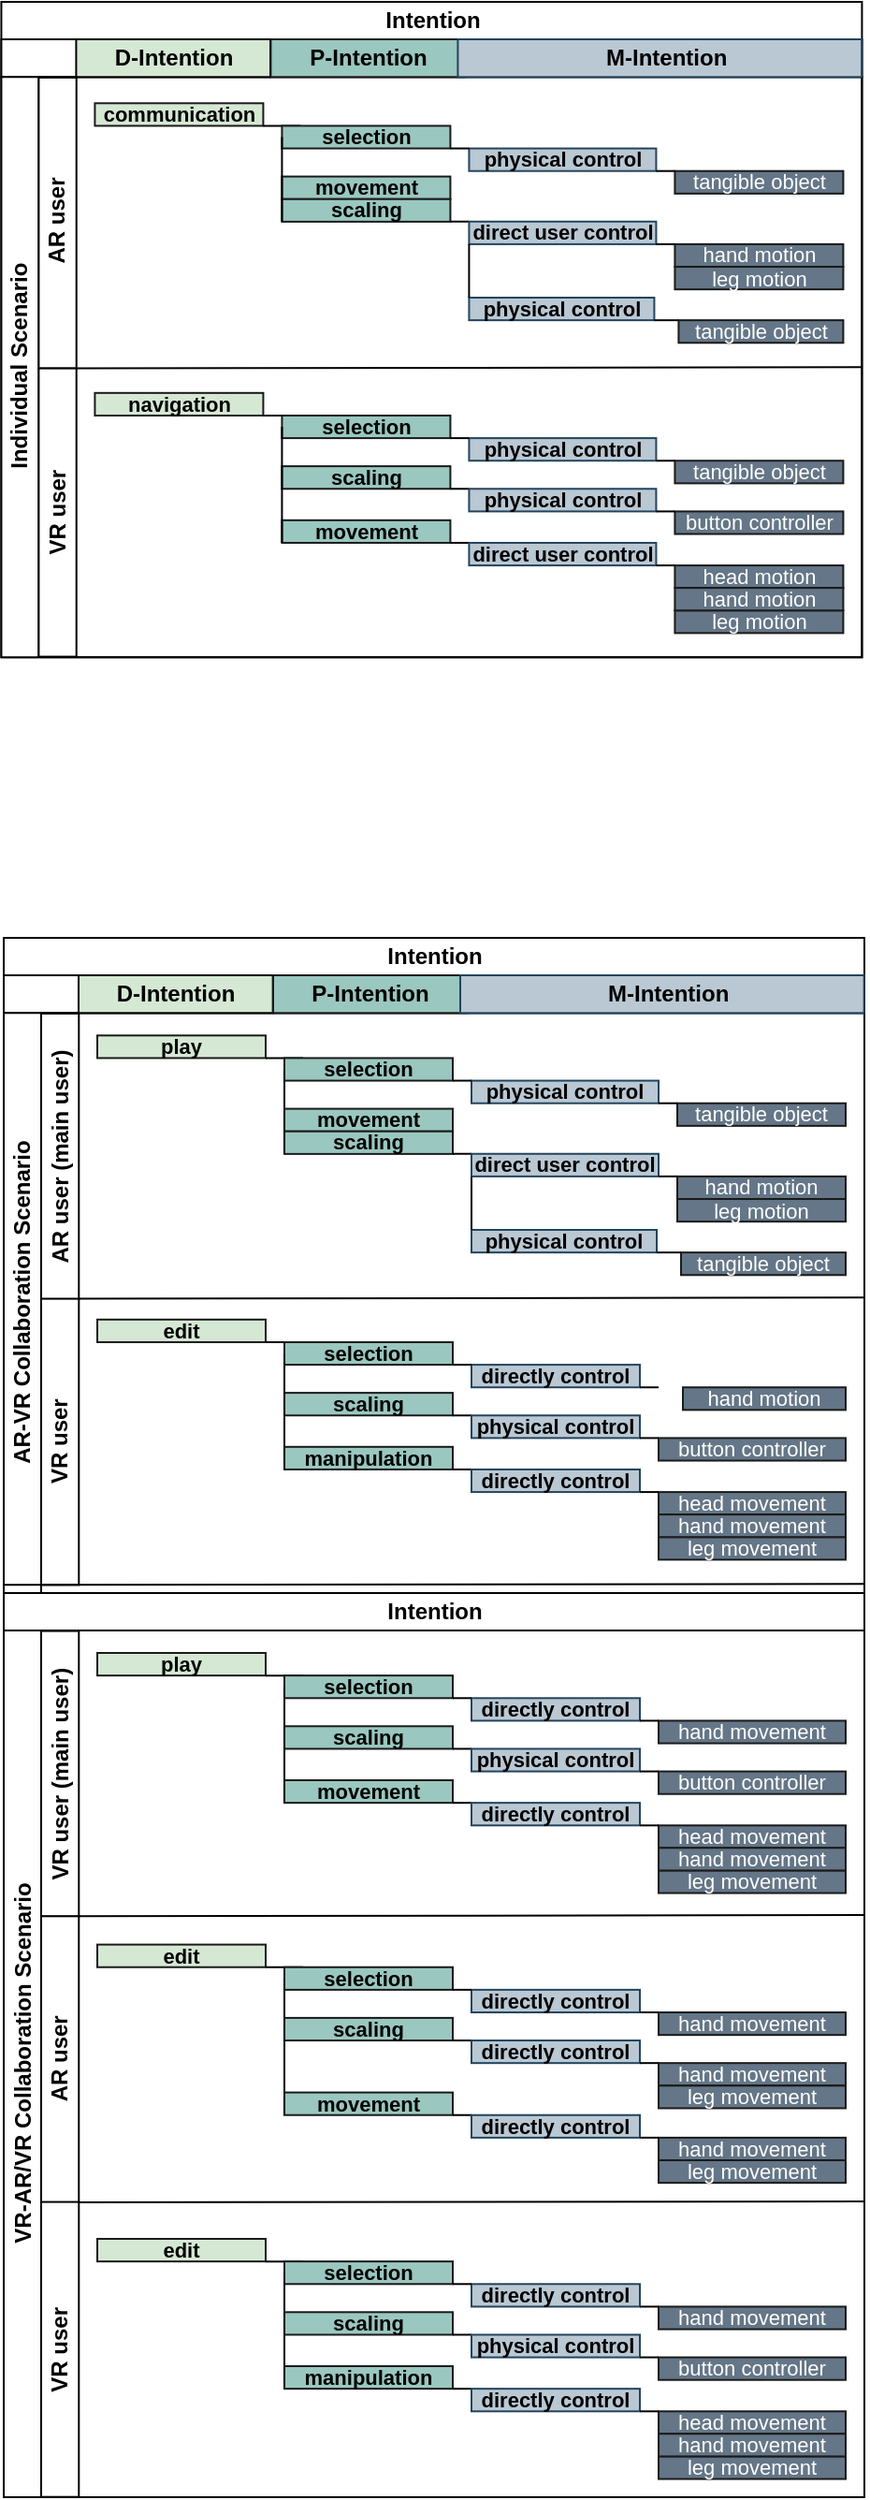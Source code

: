 <mxfile version="22.1.7" type="github">
  <diagram id="prtHgNgQTEPvFCAcTncT" name="Page-1">
    <mxGraphModel dx="431" dy="1357" grid="0" gridSize="10" guides="1" tooltips="1" connect="1" arrows="1" fold="1" page="1" pageScale="1" pageWidth="827" pageHeight="1169" math="0" shadow="0">
      <root>
        <mxCell id="0" />
        <mxCell id="1" parent="0" />
        <mxCell id="6aEIz7tEr5hz2aFQI3Ss-277" value="Intention" style="swimlane;childLayout=stackLayout;resizeParent=1;resizeParentMax=0;horizontal=1;startSize=20;horizontalStack=0;html=1;" parent="1" vertex="1">
          <mxGeometry x="110.0" y="-270" width="460" height="483" as="geometry" />
        </mxCell>
        <mxCell id="6aEIz7tEr5hz2aFQI3Ss-279" value="VR-AR/VR Collaboration Scenario" style="swimlane;startSize=20;horizontal=0;html=1;" parent="6aEIz7tEr5hz2aFQI3Ss-277" vertex="1">
          <mxGeometry y="20" width="460" height="463" as="geometry">
            <mxRectangle y="20" width="480" height="30" as="alternateBounds" />
          </mxGeometry>
        </mxCell>
        <mxCell id="6aEIz7tEr5hz2aFQI3Ss-280" value="&lt;b&gt;VR user (main user)&lt;br&gt;&lt;/b&gt;" style="rounded=0;whiteSpace=wrap;html=1;rotation=-90;" parent="6aEIz7tEr5hz2aFQI3Ss-279" vertex="1">
          <mxGeometry x="-46.17" y="66.46" width="152.49" height="20.15" as="geometry" />
        </mxCell>
        <mxCell id="6aEIz7tEr5hz2aFQI3Ss-301" value="&lt;b&gt;AR user &lt;br&gt;&lt;/b&gt;" style="rounded=0;whiteSpace=wrap;html=1;rotation=-90;" parent="6aEIz7tEr5hz2aFQI3Ss-279" vertex="1">
          <mxGeometry x="-46.36" y="219.01" width="152.86" height="20.15" as="geometry" />
        </mxCell>
        <mxCell id="6aEIz7tEr5hz2aFQI3Ss-302" value="" style="endArrow=none;html=1;rounded=0;exitX=1;exitY=1;exitDx=0;exitDy=0;entryX=1;entryY=0.5;entryDx=0;entryDy=0;" parent="6aEIz7tEr5hz2aFQI3Ss-279" edge="1">
          <mxGeometry width="50" height="50" relative="1" as="geometry">
            <mxPoint x="40.155" y="152.655" as="sourcePoint" />
            <mxPoint x="460.0" y="152" as="targetPoint" />
          </mxGeometry>
        </mxCell>
        <mxCell id="6aEIz7tEr5hz2aFQI3Ss-323" value="" style="endArrow=none;html=1;rounded=0;exitX=0;exitY=0.25;exitDx=0;exitDy=0;entryX=1;entryY=0.5;entryDx=0;entryDy=0;" parent="6aEIz7tEr5hz2aFQI3Ss-279" source="6aEIz7tEr5hz2aFQI3Ss-301" edge="1">
          <mxGeometry width="50" height="50" relative="1" as="geometry">
            <mxPoint x="40.155" y="305.655" as="sourcePoint" />
            <mxPoint x="460.0" y="305" as="targetPoint" />
          </mxGeometry>
        </mxCell>
        <mxCell id="6aEIz7tEr5hz2aFQI3Ss-327" value="&lt;b style=&quot;font-size: 11px;&quot;&gt;play&lt;/b&gt;" style="rounded=0;whiteSpace=wrap;html=1;rotation=0;fillColor=#d5e8d4;strokeColor=#1A1A1A;fontSize=11;" parent="6aEIz7tEr5hz2aFQI3Ss-279" vertex="1">
          <mxGeometry x="50" y="12.0" width="90" height="12.07" as="geometry" />
        </mxCell>
        <mxCell id="6aEIz7tEr5hz2aFQI3Ss-328" value="" style="endArrow=none;html=1;rounded=0;entryX=0;entryY=0;entryDx=0;entryDy=0;exitX=1;exitY=1;exitDx=0;exitDy=0;fontSize=11;" parent="6aEIz7tEr5hz2aFQI3Ss-279" source="6aEIz7tEr5hz2aFQI3Ss-327" edge="1">
          <mxGeometry width="50" height="50" relative="1" as="geometry">
            <mxPoint x="140.0" y="70.0" as="sourcePoint" />
            <mxPoint x="160.0" y="24.07" as="targetPoint" />
          </mxGeometry>
        </mxCell>
        <mxCell id="6aEIz7tEr5hz2aFQI3Ss-329" value="&lt;font style=&quot;font-size: 11px;&quot;&gt;&lt;b style=&quot;font-size: 11px;&quot;&gt;selection&lt;/b&gt;&lt;/font&gt;" style="rounded=0;whiteSpace=wrap;html=1;rotation=0;fillColor=#9AC7BF;strokeColor=#1A1A1A;fontSize=11;" parent="6aEIz7tEr5hz2aFQI3Ss-279" vertex="1">
          <mxGeometry x="150.0" y="24.07" width="90" height="12.07" as="geometry" />
        </mxCell>
        <mxCell id="6aEIz7tEr5hz2aFQI3Ss-330" value="&lt;font style=&quot;font-size: 11px;&quot;&gt;&lt;b style=&quot;font-size: 11px;&quot;&gt;scaling&lt;/b&gt;&lt;/font&gt;" style="rounded=0;whiteSpace=wrap;html=1;rotation=0;fillColor=#9AC7BF;strokeColor=#1A1A1A;fontSize=11;" parent="6aEIz7tEr5hz2aFQI3Ss-279" vertex="1">
          <mxGeometry x="150.0" y="51.15" width="90" height="12.07" as="geometry" />
        </mxCell>
        <mxCell id="6aEIz7tEr5hz2aFQI3Ss-331" value="&lt;font style=&quot;font-size: 11px;&quot;&gt;&lt;b style=&quot;font-size: 11px;&quot;&gt;movement&lt;/b&gt;&lt;/font&gt;" style="rounded=0;whiteSpace=wrap;html=1;rotation=0;fillColor=#9AC7BF;strokeColor=#1A1A1A;fontSize=11;" parent="6aEIz7tEr5hz2aFQI3Ss-279" vertex="1">
          <mxGeometry x="150.0" y="80.0" width="90" height="12.07" as="geometry" />
        </mxCell>
        <mxCell id="6aEIz7tEr5hz2aFQI3Ss-332" value="" style="endArrow=none;html=1;rounded=0;entryX=0;entryY=0.5;entryDx=0;entryDy=0;exitX=0;exitY=1;exitDx=0;exitDy=0;fontSize=11;" parent="6aEIz7tEr5hz2aFQI3Ss-279" source="6aEIz7tEr5hz2aFQI3Ss-331" target="6aEIz7tEr5hz2aFQI3Ss-329" edge="1">
          <mxGeometry width="50" height="50" relative="1" as="geometry">
            <mxPoint x="200.0" y="72.0" as="sourcePoint" />
            <mxPoint x="250.0" y="22.0" as="targetPoint" />
          </mxGeometry>
        </mxCell>
        <mxCell id="6aEIz7tEr5hz2aFQI3Ss-333" value="&lt;font style=&quot;font-size: 11px;&quot;&gt;&lt;b style=&quot;font-size: 11px;&quot;&gt;directly control&lt;/b&gt;&lt;/font&gt;" style="rounded=0;whiteSpace=wrap;html=1;rotation=0;fillColor=#bac8d3;strokeColor=#23445d;fontSize=11;" parent="6aEIz7tEr5hz2aFQI3Ss-279" vertex="1">
          <mxGeometry x="250.0" y="36.14" width="90" height="12.07" as="geometry" />
        </mxCell>
        <mxCell id="6aEIz7tEr5hz2aFQI3Ss-334" value="" style="endArrow=none;html=1;rounded=0;exitX=1;exitY=1;exitDx=0;exitDy=0;entryX=0;entryY=0;entryDx=0;entryDy=0;fontSize=11;" parent="6aEIz7tEr5hz2aFQI3Ss-279" source="6aEIz7tEr5hz2aFQI3Ss-329" target="6aEIz7tEr5hz2aFQI3Ss-333" edge="1">
          <mxGeometry width="50" height="50" relative="1" as="geometry">
            <mxPoint x="220.0" y="62.0" as="sourcePoint" />
            <mxPoint x="270" y="12.0" as="targetPoint" />
          </mxGeometry>
        </mxCell>
        <mxCell id="6aEIz7tEr5hz2aFQI3Ss-335" value="" style="endArrow=none;html=1;rounded=0;exitX=1;exitY=1;exitDx=0;exitDy=0;entryX=0;entryY=0;entryDx=0;entryDy=0;fontSize=11;" parent="6aEIz7tEr5hz2aFQI3Ss-279" edge="1">
          <mxGeometry width="50" height="50" relative="1" as="geometry">
            <mxPoint x="240.0" y="63.22" as="sourcePoint" />
            <mxPoint x="250.0" y="63.22" as="targetPoint" />
          </mxGeometry>
        </mxCell>
        <mxCell id="6aEIz7tEr5hz2aFQI3Ss-336" value="" style="endArrow=none;html=1;rounded=0;exitX=1;exitY=1;exitDx=0;exitDy=0;entryX=0;entryY=0;entryDx=0;entryDy=0;fontSize=11;" parent="6aEIz7tEr5hz2aFQI3Ss-279" edge="1">
          <mxGeometry width="50" height="50" relative="1" as="geometry">
            <mxPoint x="240.0" y="92.07" as="sourcePoint" />
            <mxPoint x="250.0" y="92.07" as="targetPoint" />
          </mxGeometry>
        </mxCell>
        <mxCell id="6aEIz7tEr5hz2aFQI3Ss-337" value="&lt;font style=&quot;font-size: 11px;&quot;&gt;&lt;b style=&quot;font-size: 11px;&quot;&gt;physical control&lt;/b&gt;&lt;/font&gt;" style="rounded=0;whiteSpace=wrap;html=1;rotation=0;fillColor=#bac8d3;strokeColor=#23445d;fontSize=11;" parent="6aEIz7tEr5hz2aFQI3Ss-279" vertex="1">
          <mxGeometry x="250.0" y="63.22" width="90" height="12.07" as="geometry" />
        </mxCell>
        <mxCell id="6aEIz7tEr5hz2aFQI3Ss-338" value="&lt;font style=&quot;font-size: 11px;&quot;&gt;&lt;b style=&quot;font-size: 11px;&quot;&gt;directly control&lt;/b&gt;&lt;/font&gt;" style="rounded=0;whiteSpace=wrap;html=1;rotation=0;fillColor=#bac8d3;strokeColor=#23445d;fontSize=11;" parent="6aEIz7tEr5hz2aFQI3Ss-279" vertex="1">
          <mxGeometry x="250.0" y="92.07" width="90" height="12.07" as="geometry" />
        </mxCell>
        <mxCell id="6aEIz7tEr5hz2aFQI3Ss-339" value="&lt;font style=&quot;font-size: 11px;&quot;&gt;hand movement&lt;br style=&quot;font-size: 11px;&quot;&gt;&lt;/font&gt;" style="rounded=0;whiteSpace=wrap;html=1;rotation=0;fillColor=#647687;strokeColor=#1A1A1A;fontColor=#ffffff;fontSize=11;" parent="6aEIz7tEr5hz2aFQI3Ss-279" vertex="1">
          <mxGeometry x="350" y="48.21" width="100" height="12.07" as="geometry" />
        </mxCell>
        <mxCell id="6aEIz7tEr5hz2aFQI3Ss-340" value="" style="endArrow=none;html=1;rounded=0;exitX=1;exitY=1;exitDx=0;exitDy=0;entryX=0;entryY=0;entryDx=0;entryDy=0;fontSize=11;" parent="6aEIz7tEr5hz2aFQI3Ss-279" edge="1">
          <mxGeometry width="50" height="50" relative="1" as="geometry">
            <mxPoint x="340" y="48.21" as="sourcePoint" />
            <mxPoint x="350" y="48.21" as="targetPoint" />
          </mxGeometry>
        </mxCell>
        <mxCell id="6aEIz7tEr5hz2aFQI3Ss-341" value="&lt;font style=&quot;font-size: 11px;&quot;&gt;&lt;font style=&quot;font-size: 11px;&quot;&gt;button&lt;/font&gt; controller&lt;br style=&quot;font-size: 11px;&quot;&gt;&lt;/font&gt;" style="rounded=0;whiteSpace=wrap;html=1;rotation=0;fillColor=#647687;strokeColor=#1A1A1A;fontColor=#ffffff;fontSize=11;" parent="6aEIz7tEr5hz2aFQI3Ss-279" vertex="1">
          <mxGeometry x="350" y="75.29" width="100" height="12.07" as="geometry" />
        </mxCell>
        <mxCell id="6aEIz7tEr5hz2aFQI3Ss-342" value="" style="endArrow=none;html=1;rounded=0;exitX=1;exitY=1;exitDx=0;exitDy=0;entryX=0;entryY=0;entryDx=0;entryDy=0;fontSize=11;" parent="6aEIz7tEr5hz2aFQI3Ss-279" edge="1">
          <mxGeometry width="50" height="50" relative="1" as="geometry">
            <mxPoint x="340" y="75.29" as="sourcePoint" />
            <mxPoint x="350" y="75.29" as="targetPoint" />
          </mxGeometry>
        </mxCell>
        <mxCell id="6aEIz7tEr5hz2aFQI3Ss-343" value="&lt;font style=&quot;font-size: 11px;&quot;&gt;head movement&lt;br style=&quot;font-size: 11px;&quot;&gt;&lt;/font&gt;" style="rounded=0;whiteSpace=wrap;html=1;rotation=0;fillColor=#647687;strokeColor=#1A1A1A;fontColor=#ffffff;fontSize=11;" parent="6aEIz7tEr5hz2aFQI3Ss-279" vertex="1">
          <mxGeometry x="350" y="104.14" width="100" height="12.07" as="geometry" />
        </mxCell>
        <mxCell id="6aEIz7tEr5hz2aFQI3Ss-344" value="" style="endArrow=none;html=1;rounded=0;exitX=1;exitY=1;exitDx=0;exitDy=0;entryX=0;entryY=0;entryDx=0;entryDy=0;fontSize=11;" parent="6aEIz7tEr5hz2aFQI3Ss-279" edge="1">
          <mxGeometry width="50" height="50" relative="1" as="geometry">
            <mxPoint x="340" y="104.14" as="sourcePoint" />
            <mxPoint x="350" y="104.14" as="targetPoint" />
          </mxGeometry>
        </mxCell>
        <mxCell id="6aEIz7tEr5hz2aFQI3Ss-345" value="&lt;font style=&quot;font-size: 11px;&quot;&gt;leg movement&lt;br style=&quot;font-size: 11px;&quot;&gt;&lt;/font&gt;" style="rounded=0;whiteSpace=wrap;html=1;rotation=0;fillColor=#647687;strokeColor=#1A1A1A;fontColor=#ffffff;fontSize=11;" parent="6aEIz7tEr5hz2aFQI3Ss-279" vertex="1">
          <mxGeometry x="350" y="128.21" width="100" height="12.07" as="geometry" />
        </mxCell>
        <mxCell id="6aEIz7tEr5hz2aFQI3Ss-346" value="&lt;font style=&quot;font-size: 11px;&quot;&gt;hand movement&lt;br style=&quot;font-size: 11px;&quot;&gt;&lt;/font&gt;" style="rounded=0;whiteSpace=wrap;html=1;rotation=0;fillColor=#647687;strokeColor=#1A1A1A;fontColor=#ffffff;fontSize=11;" parent="6aEIz7tEr5hz2aFQI3Ss-279" vertex="1">
          <mxGeometry x="350" y="116.14" width="100" height="12.07" as="geometry" />
        </mxCell>
        <mxCell id="6aEIz7tEr5hz2aFQI3Ss-347" value="&lt;b style=&quot;font-size: 11px;&quot;&gt;edit&lt;/b&gt;" style="rounded=0;whiteSpace=wrap;html=1;rotation=0;fillColor=#d5e8d4;strokeColor=#1A1A1A;fontSize=11;" parent="6aEIz7tEr5hz2aFQI3Ss-279" vertex="1">
          <mxGeometry x="50" y="167.8" width="90" height="12.07" as="geometry" />
        </mxCell>
        <mxCell id="6aEIz7tEr5hz2aFQI3Ss-348" value="" style="endArrow=none;html=1;rounded=0;entryX=0;entryY=0;entryDx=0;entryDy=0;exitX=1;exitY=1;exitDx=0;exitDy=0;fontSize=11;" parent="6aEIz7tEr5hz2aFQI3Ss-279" source="6aEIz7tEr5hz2aFQI3Ss-347" edge="1">
          <mxGeometry width="50" height="50" relative="1" as="geometry">
            <mxPoint x="140.0" y="225.8" as="sourcePoint" />
            <mxPoint x="160.0" y="179.87" as="targetPoint" />
          </mxGeometry>
        </mxCell>
        <mxCell id="6aEIz7tEr5hz2aFQI3Ss-349" value="&lt;font style=&quot;font-size: 11px;&quot;&gt;&lt;b style=&quot;font-size: 11px;&quot;&gt;selection&lt;/b&gt;&lt;/font&gt;" style="rounded=0;whiteSpace=wrap;html=1;rotation=0;fillColor=#9AC7BF;strokeColor=#1A1A1A;fontSize=11;" parent="6aEIz7tEr5hz2aFQI3Ss-279" vertex="1">
          <mxGeometry x="150.0" y="179.87" width="90" height="12.07" as="geometry" />
        </mxCell>
        <mxCell id="6aEIz7tEr5hz2aFQI3Ss-350" value="&lt;font style=&quot;font-size: 11px;&quot;&gt;&lt;b style=&quot;font-size: 11px;&quot;&gt;scaling&lt;/b&gt;&lt;/font&gt;" style="rounded=0;whiteSpace=wrap;html=1;rotation=0;fillColor=#9AC7BF;strokeColor=#1A1A1A;fontSize=11;" parent="6aEIz7tEr5hz2aFQI3Ss-279" vertex="1">
          <mxGeometry x="150.0" y="206.95" width="90" height="12.07" as="geometry" />
        </mxCell>
        <mxCell id="6aEIz7tEr5hz2aFQI3Ss-351" value="&lt;font style=&quot;font-size: 11px;&quot;&gt;&lt;b style=&quot;font-size: 11px;&quot;&gt;&lt;font style=&quot;font-size: 11px;&quot;&gt;movement&lt;/font&gt;&lt;/b&gt;&lt;/font&gt;" style="rounded=0;whiteSpace=wrap;html=1;rotation=0;fillColor=#9AC7BF;strokeColor=#1A1A1A;fontSize=11;" parent="6aEIz7tEr5hz2aFQI3Ss-279" vertex="1">
          <mxGeometry x="150.0" y="246.8" width="90" height="12.07" as="geometry" />
        </mxCell>
        <mxCell id="6aEIz7tEr5hz2aFQI3Ss-352" value="" style="endArrow=none;html=1;rounded=0;entryX=0;entryY=0.5;entryDx=0;entryDy=0;exitX=0;exitY=1;exitDx=0;exitDy=0;fontSize=11;" parent="6aEIz7tEr5hz2aFQI3Ss-279" source="6aEIz7tEr5hz2aFQI3Ss-351" target="6aEIz7tEr5hz2aFQI3Ss-349" edge="1">
          <mxGeometry width="50" height="50" relative="1" as="geometry">
            <mxPoint x="200.0" y="227.8" as="sourcePoint" />
            <mxPoint x="250.0" y="177.8" as="targetPoint" />
          </mxGeometry>
        </mxCell>
        <mxCell id="6aEIz7tEr5hz2aFQI3Ss-353" value="&lt;font style=&quot;font-size: 11px;&quot;&gt;&lt;b style=&quot;font-size: 11px;&quot;&gt;directly control&lt;/b&gt;&lt;/font&gt;" style="rounded=0;whiteSpace=wrap;html=1;rotation=0;fillColor=#bac8d3;strokeColor=#23445d;fontSize=11;" parent="6aEIz7tEr5hz2aFQI3Ss-279" vertex="1">
          <mxGeometry x="250.0" y="191.94" width="90" height="12.07" as="geometry" />
        </mxCell>
        <mxCell id="6aEIz7tEr5hz2aFQI3Ss-354" value="" style="endArrow=none;html=1;rounded=0;exitX=1;exitY=1;exitDx=0;exitDy=0;entryX=0;entryY=0;entryDx=0;entryDy=0;fontSize=11;" parent="6aEIz7tEr5hz2aFQI3Ss-279" source="6aEIz7tEr5hz2aFQI3Ss-349" target="6aEIz7tEr5hz2aFQI3Ss-353" edge="1">
          <mxGeometry width="50" height="50" relative="1" as="geometry">
            <mxPoint x="220.0" y="217.8" as="sourcePoint" />
            <mxPoint x="270" y="167.8" as="targetPoint" />
          </mxGeometry>
        </mxCell>
        <mxCell id="6aEIz7tEr5hz2aFQI3Ss-355" value="" style="endArrow=none;html=1;rounded=0;exitX=1;exitY=1;exitDx=0;exitDy=0;entryX=0;entryY=0;entryDx=0;entryDy=0;fontSize=11;" parent="6aEIz7tEr5hz2aFQI3Ss-279" edge="1">
          <mxGeometry width="50" height="50" relative="1" as="geometry">
            <mxPoint x="240.0" y="219.02" as="sourcePoint" />
            <mxPoint x="250.0" y="219.02" as="targetPoint" />
          </mxGeometry>
        </mxCell>
        <mxCell id="6aEIz7tEr5hz2aFQI3Ss-356" value="" style="endArrow=none;html=1;rounded=0;exitX=1;exitY=1;exitDx=0;exitDy=0;entryX=0;entryY=0;entryDx=0;entryDy=0;fontSize=11;" parent="6aEIz7tEr5hz2aFQI3Ss-279" edge="1">
          <mxGeometry width="50" height="50" relative="1" as="geometry">
            <mxPoint x="240.0" y="258.87" as="sourcePoint" />
            <mxPoint x="250.0" y="258.87" as="targetPoint" />
          </mxGeometry>
        </mxCell>
        <mxCell id="6aEIz7tEr5hz2aFQI3Ss-357" value="&lt;font style=&quot;font-size: 11px;&quot;&gt;&lt;b style=&quot;font-size: 11px;&quot;&gt;directly control&lt;/b&gt;&lt;/font&gt;" style="rounded=0;whiteSpace=wrap;html=1;rotation=0;fillColor=#bac8d3;strokeColor=#23445d;fontSize=11;" parent="6aEIz7tEr5hz2aFQI3Ss-279" vertex="1">
          <mxGeometry x="250.0" y="219.02" width="90" height="12.07" as="geometry" />
        </mxCell>
        <mxCell id="6aEIz7tEr5hz2aFQI3Ss-358" value="&lt;font style=&quot;font-size: 11px;&quot;&gt;&lt;b style=&quot;font-size: 11px;&quot;&gt;directly control&lt;/b&gt;&lt;/font&gt;" style="rounded=0;whiteSpace=wrap;html=1;rotation=0;fillColor=#bac8d3;strokeColor=#23445d;fontSize=11;" parent="6aEIz7tEr5hz2aFQI3Ss-279" vertex="1">
          <mxGeometry x="250.0" y="258.87" width="90" height="12.07" as="geometry" />
        </mxCell>
        <mxCell id="6aEIz7tEr5hz2aFQI3Ss-359" value="&lt;font style=&quot;font-size: 11px;&quot;&gt;hand movement&lt;br style=&quot;font-size: 11px;&quot;&gt;&lt;/font&gt;" style="rounded=0;whiteSpace=wrap;html=1;rotation=0;fillColor=#647687;strokeColor=#1A1A1A;fontColor=#ffffff;fontSize=11;" parent="6aEIz7tEr5hz2aFQI3Ss-279" vertex="1">
          <mxGeometry x="350" y="204.01" width="100" height="12.07" as="geometry" />
        </mxCell>
        <mxCell id="6aEIz7tEr5hz2aFQI3Ss-360" value="" style="endArrow=none;html=1;rounded=0;exitX=1;exitY=1;exitDx=0;exitDy=0;entryX=0;entryY=0;entryDx=0;entryDy=0;fontSize=11;" parent="6aEIz7tEr5hz2aFQI3Ss-279" edge="1">
          <mxGeometry width="50" height="50" relative="1" as="geometry">
            <mxPoint x="340" y="204.01" as="sourcePoint" />
            <mxPoint x="350" y="204.01" as="targetPoint" />
          </mxGeometry>
        </mxCell>
        <mxCell id="6aEIz7tEr5hz2aFQI3Ss-361" value="&lt;font style=&quot;font-size: 11px;&quot;&gt;hand movement&lt;br style=&quot;font-size: 11px;&quot;&gt;&lt;/font&gt;" style="rounded=0;whiteSpace=wrap;html=1;rotation=0;fillColor=#647687;strokeColor=#1A1A1A;fontColor=#ffffff;fontSize=11;" parent="6aEIz7tEr5hz2aFQI3Ss-279" vertex="1">
          <mxGeometry x="350" y="231.09" width="100" height="12.07" as="geometry" />
        </mxCell>
        <mxCell id="6aEIz7tEr5hz2aFQI3Ss-362" value="" style="endArrow=none;html=1;rounded=0;exitX=1;exitY=1;exitDx=0;exitDy=0;entryX=0;entryY=0;entryDx=0;entryDy=0;fontSize=11;" parent="6aEIz7tEr5hz2aFQI3Ss-279" edge="1">
          <mxGeometry width="50" height="50" relative="1" as="geometry">
            <mxPoint x="340" y="231.09" as="sourcePoint" />
            <mxPoint x="350" y="231.09" as="targetPoint" />
          </mxGeometry>
        </mxCell>
        <mxCell id="6aEIz7tEr5hz2aFQI3Ss-363" value="&lt;font style=&quot;font-size: 11px;&quot;&gt;hand movement&lt;br style=&quot;font-size: 11px;&quot;&gt;&lt;/font&gt;" style="rounded=0;whiteSpace=wrap;html=1;rotation=0;fillColor=#647687;strokeColor=#1A1A1A;fontColor=#ffffff;fontSize=11;" parent="6aEIz7tEr5hz2aFQI3Ss-279" vertex="1">
          <mxGeometry x="350" y="270.94" width="100" height="12.07" as="geometry" />
        </mxCell>
        <mxCell id="6aEIz7tEr5hz2aFQI3Ss-364" value="" style="endArrow=none;html=1;rounded=0;exitX=1;exitY=1;exitDx=0;exitDy=0;entryX=0;entryY=0;entryDx=0;entryDy=0;fontSize=11;" parent="6aEIz7tEr5hz2aFQI3Ss-279" edge="1">
          <mxGeometry width="50" height="50" relative="1" as="geometry">
            <mxPoint x="340" y="270.94" as="sourcePoint" />
            <mxPoint x="350" y="270.94" as="targetPoint" />
          </mxGeometry>
        </mxCell>
        <mxCell id="6aEIz7tEr5hz2aFQI3Ss-365" value="&lt;font style=&quot;font-size: 11px;&quot;&gt;leg movement&lt;br style=&quot;font-size: 11px;&quot;&gt;&lt;/font&gt;" style="rounded=0;whiteSpace=wrap;html=1;rotation=0;fillColor=#647687;strokeColor=#1A1A1A;fontColor=#ffffff;fontSize=11;" parent="6aEIz7tEr5hz2aFQI3Ss-279" vertex="1">
          <mxGeometry x="350" y="243.16" width="100" height="12.07" as="geometry" />
        </mxCell>
        <mxCell id="6aEIz7tEr5hz2aFQI3Ss-366" value="&lt;font style=&quot;font-size: 11px;&quot;&gt;leg movement&lt;br&gt;&lt;/font&gt;" style="rounded=0;whiteSpace=wrap;html=1;rotation=0;fillColor=#647687;strokeColor=#1A1A1A;fontColor=#ffffff;" parent="6aEIz7tEr5hz2aFQI3Ss-279" vertex="1">
          <mxGeometry x="350" y="283.01" width="100" height="12.07" as="geometry" />
        </mxCell>
        <mxCell id="6aEIz7tEr5hz2aFQI3Ss-370" value="&lt;b&gt;VR user &lt;br&gt;&lt;/b&gt;" style="rounded=0;whiteSpace=wrap;html=1;rotation=-90;" parent="6aEIz7tEr5hz2aFQI3Ss-279" vertex="1">
          <mxGeometry x="-48.71" y="374" width="157.57" height="20.15" as="geometry" />
        </mxCell>
        <mxCell id="6aEIz7tEr5hz2aFQI3Ss-413" value="&lt;b style=&quot;font-size: 11px;&quot;&gt;edit&lt;/b&gt;" style="rounded=0;whiteSpace=wrap;html=1;rotation=0;fillColor=#d5e8d4;strokeColor=#1A1A1A;fontSize=11;" parent="6aEIz7tEr5hz2aFQI3Ss-279" vertex="1">
          <mxGeometry x="50.0" y="325.0" width="90" height="12.07" as="geometry" />
        </mxCell>
        <mxCell id="6aEIz7tEr5hz2aFQI3Ss-414" value="" style="endArrow=none;html=1;rounded=0;entryX=0;entryY=0;entryDx=0;entryDy=0;exitX=1;exitY=1;exitDx=0;exitDy=0;fontSize=11;" parent="6aEIz7tEr5hz2aFQI3Ss-279" source="6aEIz7tEr5hz2aFQI3Ss-413" edge="1">
          <mxGeometry width="50" height="50" relative="1" as="geometry">
            <mxPoint x="140.0" y="383.0" as="sourcePoint" />
            <mxPoint x="160.0" y="337.07" as="targetPoint" />
          </mxGeometry>
        </mxCell>
        <mxCell id="6aEIz7tEr5hz2aFQI3Ss-415" value="&lt;font style=&quot;font-size: 11px;&quot;&gt;&lt;b style=&quot;font-size: 11px;&quot;&gt;selection&lt;/b&gt;&lt;/font&gt;" style="rounded=0;whiteSpace=wrap;html=1;rotation=0;fillColor=#9AC7BF;strokeColor=#1A1A1A;fontSize=11;" parent="6aEIz7tEr5hz2aFQI3Ss-279" vertex="1">
          <mxGeometry x="150.0" y="337.07" width="90" height="12.07" as="geometry" />
        </mxCell>
        <mxCell id="6aEIz7tEr5hz2aFQI3Ss-416" value="&lt;font style=&quot;font-size: 11px;&quot;&gt;&lt;b style=&quot;font-size: 11px;&quot;&gt;scaling&lt;/b&gt;&lt;/font&gt;" style="rounded=0;whiteSpace=wrap;html=1;rotation=0;fillColor=#9AC7BF;strokeColor=#1A1A1A;fontSize=11;" parent="6aEIz7tEr5hz2aFQI3Ss-279" vertex="1">
          <mxGeometry x="150.0" y="364.15" width="90" height="12.07" as="geometry" />
        </mxCell>
        <mxCell id="6aEIz7tEr5hz2aFQI3Ss-417" value="&lt;b&gt;manipulation&lt;/b&gt;" style="rounded=0;whiteSpace=wrap;html=1;rotation=0;fillColor=#9AC7BF;strokeColor=#1A1A1A;fontSize=11;" parent="6aEIz7tEr5hz2aFQI3Ss-279" vertex="1">
          <mxGeometry x="150.0" y="393.0" width="90" height="12.07" as="geometry" />
        </mxCell>
        <mxCell id="6aEIz7tEr5hz2aFQI3Ss-418" value="" style="endArrow=none;html=1;rounded=0;entryX=0;entryY=0.5;entryDx=0;entryDy=0;exitX=0;exitY=1;exitDx=0;exitDy=0;fontSize=11;" parent="6aEIz7tEr5hz2aFQI3Ss-279" source="6aEIz7tEr5hz2aFQI3Ss-417" target="6aEIz7tEr5hz2aFQI3Ss-415" edge="1">
          <mxGeometry width="50" height="50" relative="1" as="geometry">
            <mxPoint x="200.0" y="385.0" as="sourcePoint" />
            <mxPoint x="250.0" y="335.0" as="targetPoint" />
          </mxGeometry>
        </mxCell>
        <mxCell id="6aEIz7tEr5hz2aFQI3Ss-419" value="&lt;font style=&quot;font-size: 11px;&quot;&gt;&lt;b style=&quot;font-size: 11px;&quot;&gt;directly control&lt;/b&gt;&lt;/font&gt;" style="rounded=0;whiteSpace=wrap;html=1;rotation=0;fillColor=#bac8d3;strokeColor=#23445d;fontSize=11;" parent="6aEIz7tEr5hz2aFQI3Ss-279" vertex="1">
          <mxGeometry x="250.0" y="349.14" width="90" height="12.07" as="geometry" />
        </mxCell>
        <mxCell id="6aEIz7tEr5hz2aFQI3Ss-420" value="" style="endArrow=none;html=1;rounded=0;exitX=1;exitY=1;exitDx=0;exitDy=0;entryX=0;entryY=0;entryDx=0;entryDy=0;fontSize=11;" parent="6aEIz7tEr5hz2aFQI3Ss-279" source="6aEIz7tEr5hz2aFQI3Ss-415" target="6aEIz7tEr5hz2aFQI3Ss-419" edge="1">
          <mxGeometry width="50" height="50" relative="1" as="geometry">
            <mxPoint x="220.0" y="375.0" as="sourcePoint" />
            <mxPoint x="270" y="325.0" as="targetPoint" />
          </mxGeometry>
        </mxCell>
        <mxCell id="6aEIz7tEr5hz2aFQI3Ss-421" value="" style="endArrow=none;html=1;rounded=0;exitX=1;exitY=1;exitDx=0;exitDy=0;entryX=0;entryY=0;entryDx=0;entryDy=0;fontSize=11;" parent="6aEIz7tEr5hz2aFQI3Ss-279" edge="1">
          <mxGeometry width="50" height="50" relative="1" as="geometry">
            <mxPoint x="240.0" y="376.22" as="sourcePoint" />
            <mxPoint x="250.0" y="376.22" as="targetPoint" />
          </mxGeometry>
        </mxCell>
        <mxCell id="6aEIz7tEr5hz2aFQI3Ss-422" value="" style="endArrow=none;html=1;rounded=0;exitX=1;exitY=1;exitDx=0;exitDy=0;entryX=0;entryY=0;entryDx=0;entryDy=0;fontSize=11;" parent="6aEIz7tEr5hz2aFQI3Ss-279" edge="1">
          <mxGeometry width="50" height="50" relative="1" as="geometry">
            <mxPoint x="240.0" y="405.07" as="sourcePoint" />
            <mxPoint x="250.0" y="405.07" as="targetPoint" />
          </mxGeometry>
        </mxCell>
        <mxCell id="6aEIz7tEr5hz2aFQI3Ss-423" value="&lt;font style=&quot;font-size: 11px;&quot;&gt;&lt;b style=&quot;font-size: 11px;&quot;&gt;physical control&lt;/b&gt;&lt;/font&gt;" style="rounded=0;whiteSpace=wrap;html=1;rotation=0;fillColor=#bac8d3;strokeColor=#23445d;fontSize=11;" parent="6aEIz7tEr5hz2aFQI3Ss-279" vertex="1">
          <mxGeometry x="250.0" y="376.22" width="90" height="12.07" as="geometry" />
        </mxCell>
        <mxCell id="6aEIz7tEr5hz2aFQI3Ss-424" value="&lt;font style=&quot;font-size: 11px;&quot;&gt;&lt;b style=&quot;font-size: 11px;&quot;&gt;directly control&lt;/b&gt;&lt;/font&gt;" style="rounded=0;whiteSpace=wrap;html=1;rotation=0;fillColor=#bac8d3;strokeColor=#23445d;fontSize=11;" parent="6aEIz7tEr5hz2aFQI3Ss-279" vertex="1">
          <mxGeometry x="250.0" y="405.07" width="90" height="12.07" as="geometry" />
        </mxCell>
        <mxCell id="6aEIz7tEr5hz2aFQI3Ss-425" value="&lt;font style=&quot;font-size: 11px;&quot;&gt;hand movement&lt;br style=&quot;font-size: 11px;&quot;&gt;&lt;/font&gt;" style="rounded=0;whiteSpace=wrap;html=1;rotation=0;fillColor=#647687;strokeColor=#1A1A1A;fontColor=#ffffff;fontSize=11;" parent="6aEIz7tEr5hz2aFQI3Ss-279" vertex="1">
          <mxGeometry x="350" y="361.21" width="100" height="12.07" as="geometry" />
        </mxCell>
        <mxCell id="6aEIz7tEr5hz2aFQI3Ss-426" value="" style="endArrow=none;html=1;rounded=0;exitX=1;exitY=1;exitDx=0;exitDy=0;entryX=0;entryY=0;entryDx=0;entryDy=0;fontSize=11;" parent="6aEIz7tEr5hz2aFQI3Ss-279" edge="1">
          <mxGeometry width="50" height="50" relative="1" as="geometry">
            <mxPoint x="340" y="361.21" as="sourcePoint" />
            <mxPoint x="350" y="361.21" as="targetPoint" />
          </mxGeometry>
        </mxCell>
        <mxCell id="6aEIz7tEr5hz2aFQI3Ss-427" value="&lt;font style=&quot;font-size: 11px;&quot;&gt;&lt;font style=&quot;font-size: 11px;&quot;&gt;button&lt;/font&gt; controller&lt;br style=&quot;font-size: 11px;&quot;&gt;&lt;/font&gt;" style="rounded=0;whiteSpace=wrap;html=1;rotation=0;fillColor=#647687;strokeColor=#1A1A1A;fontColor=#ffffff;fontSize=11;" parent="6aEIz7tEr5hz2aFQI3Ss-279" vertex="1">
          <mxGeometry x="350" y="388.29" width="100" height="12.07" as="geometry" />
        </mxCell>
        <mxCell id="6aEIz7tEr5hz2aFQI3Ss-428" value="" style="endArrow=none;html=1;rounded=0;exitX=1;exitY=1;exitDx=0;exitDy=0;entryX=0;entryY=0;entryDx=0;entryDy=0;fontSize=11;" parent="6aEIz7tEr5hz2aFQI3Ss-279" edge="1">
          <mxGeometry width="50" height="50" relative="1" as="geometry">
            <mxPoint x="340" y="388.29" as="sourcePoint" />
            <mxPoint x="350" y="388.29" as="targetPoint" />
          </mxGeometry>
        </mxCell>
        <mxCell id="6aEIz7tEr5hz2aFQI3Ss-429" value="&lt;font style=&quot;font-size: 11px;&quot;&gt;head movement&lt;br style=&quot;font-size: 11px;&quot;&gt;&lt;/font&gt;" style="rounded=0;whiteSpace=wrap;html=1;rotation=0;fillColor=#647687;strokeColor=#1A1A1A;fontColor=#ffffff;fontSize=11;" parent="6aEIz7tEr5hz2aFQI3Ss-279" vertex="1">
          <mxGeometry x="350" y="417.14" width="100" height="12.07" as="geometry" />
        </mxCell>
        <mxCell id="6aEIz7tEr5hz2aFQI3Ss-430" value="" style="endArrow=none;html=1;rounded=0;exitX=1;exitY=1;exitDx=0;exitDy=0;entryX=0;entryY=0;entryDx=0;entryDy=0;fontSize=11;" parent="6aEIz7tEr5hz2aFQI3Ss-279" edge="1">
          <mxGeometry width="50" height="50" relative="1" as="geometry">
            <mxPoint x="340" y="417.14" as="sourcePoint" />
            <mxPoint x="350" y="417.14" as="targetPoint" />
          </mxGeometry>
        </mxCell>
        <mxCell id="6aEIz7tEr5hz2aFQI3Ss-431" value="&lt;font style=&quot;font-size: 11px;&quot;&gt;leg movement&lt;br&gt;&lt;/font&gt;" style="rounded=0;whiteSpace=wrap;html=1;rotation=0;fillColor=#647687;strokeColor=#1A1A1A;fontColor=#ffffff;" parent="6aEIz7tEr5hz2aFQI3Ss-279" vertex="1">
          <mxGeometry x="350" y="441.21" width="100" height="12.07" as="geometry" />
        </mxCell>
        <mxCell id="6aEIz7tEr5hz2aFQI3Ss-432" value="&lt;font style=&quot;font-size: 11px;&quot;&gt;hand movement&lt;br style=&quot;font-size: 11px;&quot;&gt;&lt;/font&gt;" style="rounded=0;whiteSpace=wrap;html=1;rotation=0;fillColor=#647687;strokeColor=#1A1A1A;fontColor=#ffffff;fontSize=11;" parent="6aEIz7tEr5hz2aFQI3Ss-279" vertex="1">
          <mxGeometry x="350" y="429.14" width="100" height="12.07" as="geometry" />
        </mxCell>
        <mxCell id="fxxQHV47RKdS2-V1ZT3d-1" value="Intention" style="swimlane;childLayout=stackLayout;resizeParent=1;resizeParentMax=0;horizontal=1;startSize=20;horizontalStack=0;html=1;" parent="1" vertex="1">
          <mxGeometry x="108.71" y="-1120" width="460" height="350.15" as="geometry" />
        </mxCell>
        <mxCell id="6aEIz7tEr5hz2aFQI3Ss-125" value="&lt;b&gt;&amp;nbsp;AR user&lt;br&gt;&lt;/b&gt;" style="rounded=0;whiteSpace=wrap;html=1;rotation=0;" parent="fxxQHV47RKdS2-V1ZT3d-1" vertex="1">
          <mxGeometry y="20" width="460" height="20.15" as="geometry" />
        </mxCell>
        <mxCell id="fxxQHV47RKdS2-V1ZT3d-2" value="Individual Scenario" style="swimlane;startSize=20;horizontal=0;html=1;" parent="fxxQHV47RKdS2-V1ZT3d-1" vertex="1">
          <mxGeometry y="40.15" width="460" height="310" as="geometry">
            <mxRectangle y="20" width="480" height="30" as="alternateBounds" />
          </mxGeometry>
        </mxCell>
        <mxCell id="6aEIz7tEr5hz2aFQI3Ss-2" value="&lt;b&gt;&amp;nbsp;AR user&lt;br&gt;&lt;/b&gt;" style="rounded=0;whiteSpace=wrap;html=1;rotation=-90;" parent="fxxQHV47RKdS2-V1ZT3d-2" vertex="1">
          <mxGeometry x="-47.59" y="67.88" width="155.32" height="20.15" as="geometry" />
        </mxCell>
        <mxCell id="6aEIz7tEr5hz2aFQI3Ss-14" value="&lt;b style=&quot;font-size: 11px;&quot;&gt;&lt;font style=&quot;font-size: 11px;&quot;&gt;communication&lt;/font&gt;&lt;/b&gt;" style="rounded=0;whiteSpace=wrap;html=1;rotation=0;fillColor=#d5e8d4;strokeColor=#1A1A1A;fontSize=11;" parent="fxxQHV47RKdS2-V1ZT3d-2" vertex="1">
          <mxGeometry x="50" y="14" width="90" height="12.07" as="geometry" />
        </mxCell>
        <mxCell id="6aEIz7tEr5hz2aFQI3Ss-20" value="" style="endArrow=none;html=1;rounded=0;entryX=0;entryY=0;entryDx=0;entryDy=0;exitX=1;exitY=1;exitDx=0;exitDy=0;fontSize=11;" parent="fxxQHV47RKdS2-V1ZT3d-2" source="6aEIz7tEr5hz2aFQI3Ss-14" edge="1">
          <mxGeometry width="50" height="50" relative="1" as="geometry">
            <mxPoint x="140" y="72" as="sourcePoint" />
            <mxPoint x="160.0" y="26.07" as="targetPoint" />
          </mxGeometry>
        </mxCell>
        <mxCell id="6aEIz7tEr5hz2aFQI3Ss-32" value="&lt;font style=&quot;font-size: 11px;&quot;&gt;&lt;b style=&quot;font-size: 11px;&quot;&gt;selection&lt;/b&gt;&lt;/font&gt;" style="rounded=0;whiteSpace=wrap;html=1;rotation=0;fillColor=#9AC7BF;strokeColor=#1A1A1A;fontSize=11;" parent="fxxQHV47RKdS2-V1ZT3d-2" vertex="1">
          <mxGeometry x="150" y="26.07" width="90" height="12.07" as="geometry" />
        </mxCell>
        <mxCell id="6aEIz7tEr5hz2aFQI3Ss-33" value="&lt;b style=&quot;font-size: 11px;&quot;&gt;&lt;font style=&quot;font-size: 11px;&quot;&gt;movement &lt;br&gt;&lt;/font&gt;&lt;/b&gt;" style="rounded=0;whiteSpace=wrap;html=1;rotation=0;fillColor=#9AC7BF;strokeColor=#1A1A1A;fontSize=11;" parent="fxxQHV47RKdS2-V1ZT3d-2" vertex="1">
          <mxGeometry x="150" y="53.15" width="90" height="12.07" as="geometry" />
        </mxCell>
        <mxCell id="6aEIz7tEr5hz2aFQI3Ss-34" value="&lt;font style=&quot;font-size: 11px;&quot;&gt;&lt;b style=&quot;font-size: 11px;&quot;&gt;scaling&lt;/b&gt;&lt;/font&gt;" style="rounded=0;whiteSpace=wrap;html=1;rotation=0;fillColor=#9AC7BF;strokeColor=#1A1A1A;fontSize=11;" parent="fxxQHV47RKdS2-V1ZT3d-2" vertex="1">
          <mxGeometry x="150" y="65.22" width="90" height="12.07" as="geometry" />
        </mxCell>
        <mxCell id="6aEIz7tEr5hz2aFQI3Ss-36" value="" style="endArrow=none;html=1;rounded=0;entryX=0;entryY=0.5;entryDx=0;entryDy=0;exitX=0;exitY=1;exitDx=0;exitDy=0;fontSize=11;" parent="fxxQHV47RKdS2-V1ZT3d-2" source="6aEIz7tEr5hz2aFQI3Ss-34" target="6aEIz7tEr5hz2aFQI3Ss-32" edge="1">
          <mxGeometry width="50" height="50" relative="1" as="geometry">
            <mxPoint x="200" y="74" as="sourcePoint" />
            <mxPoint x="250" y="24" as="targetPoint" />
          </mxGeometry>
        </mxCell>
        <mxCell id="6aEIz7tEr5hz2aFQI3Ss-38" value="&lt;font style=&quot;font-size: 11px;&quot;&gt;&lt;b style=&quot;font-size: 11px;&quot;&gt;physical control&lt;/b&gt;&lt;/font&gt;" style="rounded=0;whiteSpace=wrap;html=1;rotation=0;fillColor=#bac8d3;strokeColor=#23445d;fontSize=11;" parent="fxxQHV47RKdS2-V1ZT3d-2" vertex="1">
          <mxGeometry x="250" y="38.14" width="100" height="12.07" as="geometry" />
        </mxCell>
        <mxCell id="6aEIz7tEr5hz2aFQI3Ss-39" value="" style="endArrow=none;html=1;rounded=0;exitX=1;exitY=1;exitDx=0;exitDy=0;entryX=0;entryY=0;entryDx=0;entryDy=0;fontSize=11;" parent="fxxQHV47RKdS2-V1ZT3d-2" source="6aEIz7tEr5hz2aFQI3Ss-32" target="6aEIz7tEr5hz2aFQI3Ss-38" edge="1">
          <mxGeometry width="50" height="50" relative="1" as="geometry">
            <mxPoint x="220" y="64" as="sourcePoint" />
            <mxPoint x="270" y="14" as="targetPoint" />
          </mxGeometry>
        </mxCell>
        <mxCell id="6aEIz7tEr5hz2aFQI3Ss-40" value="" style="endArrow=none;html=1;rounded=0;exitX=1;exitY=1;exitDx=0;exitDy=0;entryX=0;entryY=0;entryDx=0;entryDy=0;fontSize=11;" parent="fxxQHV47RKdS2-V1ZT3d-2" edge="1">
          <mxGeometry width="50" height="50" relative="1" as="geometry">
            <mxPoint x="240" y="77.22" as="sourcePoint" />
            <mxPoint x="250" y="77.22" as="targetPoint" />
          </mxGeometry>
        </mxCell>
        <mxCell id="6aEIz7tEr5hz2aFQI3Ss-42" value="&lt;font style=&quot;font-size: 11px;&quot;&gt;&lt;b style=&quot;font-size: 11px;&quot;&gt;direct user control&lt;/b&gt;&lt;/font&gt;" style="rounded=0;whiteSpace=wrap;html=1;rotation=0;fillColor=#bac8d3;strokeColor=#23445d;fontSize=11;" parent="fxxQHV47RKdS2-V1ZT3d-2" vertex="1">
          <mxGeometry x="250" y="77.22" width="100" height="12.07" as="geometry" />
        </mxCell>
        <mxCell id="6aEIz7tEr5hz2aFQI3Ss-45" value="tangible object" style="rounded=0;whiteSpace=wrap;html=1;rotation=0;fillColor=#647687;strokeColor=#1A1A1A;fontColor=#ffffff;fontSize=11;" parent="fxxQHV47RKdS2-V1ZT3d-2" vertex="1">
          <mxGeometry x="360" y="50.21" width="90" height="12.07" as="geometry" />
        </mxCell>
        <mxCell id="6aEIz7tEr5hz2aFQI3Ss-47" value="" style="endArrow=none;html=1;rounded=0;exitX=1;exitY=1;exitDx=0;exitDy=0;entryX=0;entryY=0;entryDx=0;entryDy=0;fontSize=11;" parent="fxxQHV47RKdS2-V1ZT3d-2" edge="1">
          <mxGeometry width="50" height="50" relative="1" as="geometry">
            <mxPoint x="350" y="50.21" as="sourcePoint" />
            <mxPoint x="360" y="50.21" as="targetPoint" />
          </mxGeometry>
        </mxCell>
        <mxCell id="6aEIz7tEr5hz2aFQI3Ss-48" value="&lt;font style=&quot;font-size: 11px;&quot;&gt;hand motion&lt;br style=&quot;font-size: 11px;&quot;&gt;&lt;/font&gt;" style="rounded=0;whiteSpace=wrap;html=1;rotation=0;fillColor=#647687;strokeColor=#1A1A1A;fontColor=#ffffff;fontSize=11;" parent="fxxQHV47RKdS2-V1ZT3d-2" vertex="1">
          <mxGeometry x="360" y="89.29" width="90" height="12.07" as="geometry" />
        </mxCell>
        <mxCell id="6aEIz7tEr5hz2aFQI3Ss-49" value="" style="endArrow=none;html=1;rounded=0;exitX=1;exitY=1;exitDx=0;exitDy=0;entryX=0;entryY=0;entryDx=0;entryDy=0;fontSize=11;" parent="fxxQHV47RKdS2-V1ZT3d-2" edge="1">
          <mxGeometry width="50" height="50" relative="1" as="geometry">
            <mxPoint x="350" y="89.29" as="sourcePoint" />
            <mxPoint x="360" y="89.29" as="targetPoint" />
          </mxGeometry>
        </mxCell>
        <mxCell id="6aEIz7tEr5hz2aFQI3Ss-52" value="&lt;font style=&quot;font-size: 11px;&quot;&gt;leg motion&lt;br style=&quot;font-size: 11px;&quot;&gt;&lt;/font&gt;" style="rounded=0;whiteSpace=wrap;html=1;rotation=0;fillColor=#647687;strokeColor=#1A1A1A;fontColor=#ffffff;fontSize=11;" parent="fxxQHV47RKdS2-V1ZT3d-2" vertex="1">
          <mxGeometry x="360" y="101.36" width="90" height="12.07" as="geometry" />
        </mxCell>
        <mxCell id="6aEIz7tEr5hz2aFQI3Ss-55" value="&lt;b&gt;VR user&lt;br&gt;&lt;/b&gt;" style="rounded=0;whiteSpace=wrap;html=1;rotation=-90;" parent="fxxQHV47RKdS2-V1ZT3d-2" vertex="1">
          <mxGeometry x="-46.93" y="222.57" width="154" height="20.15" as="geometry" />
        </mxCell>
        <mxCell id="6aEIz7tEr5hz2aFQI3Ss-56" value="" style="endArrow=none;html=1;rounded=0;exitX=1;exitY=1;exitDx=0;exitDy=0;entryX=1;entryY=0.5;entryDx=0;entryDy=0;" parent="fxxQHV47RKdS2-V1ZT3d-2" edge="1">
          <mxGeometry width="50" height="50" relative="1" as="geometry">
            <mxPoint x="40.155" y="155.655" as="sourcePoint" />
            <mxPoint x="460.0" y="155" as="targetPoint" />
          </mxGeometry>
        </mxCell>
        <mxCell id="6aEIz7tEr5hz2aFQI3Ss-57" value="&lt;font style=&quot;font-size: 11px;&quot;&gt;&lt;b style=&quot;font-size: 11px;&quot;&gt;navigation&lt;/b&gt;&lt;/font&gt;" style="rounded=0;whiteSpace=wrap;html=1;rotation=0;fillColor=#d5e8d4;strokeColor=#1A1A1A;fontSize=11;" parent="fxxQHV47RKdS2-V1ZT3d-2" vertex="1">
          <mxGeometry x="50" y="168.76" width="90" height="12.07" as="geometry" />
        </mxCell>
        <mxCell id="6aEIz7tEr5hz2aFQI3Ss-58" value="" style="endArrow=none;html=1;rounded=0;entryX=0;entryY=0;entryDx=0;entryDy=0;exitX=1;exitY=1;exitDx=0;exitDy=0;fontSize=11;" parent="fxxQHV47RKdS2-V1ZT3d-2" source="6aEIz7tEr5hz2aFQI3Ss-57" edge="1">
          <mxGeometry width="50" height="50" relative="1" as="geometry">
            <mxPoint x="140" y="226.76" as="sourcePoint" />
            <mxPoint x="160.0" y="180.83" as="targetPoint" />
          </mxGeometry>
        </mxCell>
        <mxCell id="6aEIz7tEr5hz2aFQI3Ss-59" value="&lt;font style=&quot;font-size: 11px;&quot;&gt;&lt;b style=&quot;font-size: 11px;&quot;&gt;selection&lt;/b&gt;&lt;/font&gt;" style="rounded=0;whiteSpace=wrap;html=1;rotation=0;fillColor=#9AC7BF;strokeColor=#1A1A1A;fontSize=11;" parent="fxxQHV47RKdS2-V1ZT3d-2" vertex="1">
          <mxGeometry x="150" y="180.83" width="90" height="12.07" as="geometry" />
        </mxCell>
        <mxCell id="6aEIz7tEr5hz2aFQI3Ss-60" value="&lt;font style=&quot;font-size: 11px;&quot;&gt;&lt;b style=&quot;font-size: 11px;&quot;&gt;scaling&lt;/b&gt;&lt;/font&gt;" style="rounded=0;whiteSpace=wrap;html=1;rotation=0;fillColor=#9AC7BF;strokeColor=#1A1A1A;fontSize=11;" parent="fxxQHV47RKdS2-V1ZT3d-2" vertex="1">
          <mxGeometry x="150" y="207.91" width="90" height="12.07" as="geometry" />
        </mxCell>
        <mxCell id="6aEIz7tEr5hz2aFQI3Ss-61" value="&lt;b style=&quot;font-size: 11px;&quot;&gt;&lt;font style=&quot;font-size: 11px;&quot;&gt;movement&lt;/font&gt;&lt;/b&gt;" style="rounded=0;whiteSpace=wrap;html=1;rotation=0;fillColor=#9AC7BF;strokeColor=#1A1A1A;fontSize=11;" parent="fxxQHV47RKdS2-V1ZT3d-2" vertex="1">
          <mxGeometry x="150" y="236.76" width="90" height="12.07" as="geometry" />
        </mxCell>
        <mxCell id="6aEIz7tEr5hz2aFQI3Ss-62" value="" style="endArrow=none;html=1;rounded=0;entryX=0;entryY=0.5;entryDx=0;entryDy=0;exitX=0;exitY=1;exitDx=0;exitDy=0;fontSize=11;" parent="fxxQHV47RKdS2-V1ZT3d-2" source="6aEIz7tEr5hz2aFQI3Ss-61" target="6aEIz7tEr5hz2aFQI3Ss-59" edge="1">
          <mxGeometry width="50" height="50" relative="1" as="geometry">
            <mxPoint x="200.0" y="228.76" as="sourcePoint" />
            <mxPoint x="250.0" y="178.76" as="targetPoint" />
          </mxGeometry>
        </mxCell>
        <mxCell id="6aEIz7tEr5hz2aFQI3Ss-63" value="&lt;b&gt;physical control&lt;br&gt;&lt;/b&gt;" style="rounded=0;whiteSpace=wrap;html=1;rotation=0;fillColor=#bac8d3;strokeColor=#23445d;fontSize=11;" parent="fxxQHV47RKdS2-V1ZT3d-2" vertex="1">
          <mxGeometry x="250" y="192.9" width="100" height="12.07" as="geometry" />
        </mxCell>
        <mxCell id="6aEIz7tEr5hz2aFQI3Ss-64" value="" style="endArrow=none;html=1;rounded=0;exitX=1;exitY=1;exitDx=0;exitDy=0;entryX=0;entryY=0;entryDx=0;entryDy=0;fontSize=11;" parent="fxxQHV47RKdS2-V1ZT3d-2" source="6aEIz7tEr5hz2aFQI3Ss-59" target="6aEIz7tEr5hz2aFQI3Ss-63" edge="1">
          <mxGeometry width="50" height="50" relative="1" as="geometry">
            <mxPoint x="220.0" y="218.76" as="sourcePoint" />
            <mxPoint x="270" y="168.76" as="targetPoint" />
          </mxGeometry>
        </mxCell>
        <mxCell id="6aEIz7tEr5hz2aFQI3Ss-65" value="" style="endArrow=none;html=1;rounded=0;exitX=1;exitY=1;exitDx=0;exitDy=0;entryX=0;entryY=0;entryDx=0;entryDy=0;fontSize=11;" parent="fxxQHV47RKdS2-V1ZT3d-2" edge="1">
          <mxGeometry width="50" height="50" relative="1" as="geometry">
            <mxPoint x="240.0" y="219.98" as="sourcePoint" />
            <mxPoint x="250.0" y="219.98" as="targetPoint" />
          </mxGeometry>
        </mxCell>
        <mxCell id="6aEIz7tEr5hz2aFQI3Ss-66" value="" style="endArrow=none;html=1;rounded=0;exitX=1;exitY=1;exitDx=0;exitDy=0;entryX=0;entryY=0;entryDx=0;entryDy=0;fontSize=11;" parent="fxxQHV47RKdS2-V1ZT3d-2" edge="1">
          <mxGeometry width="50" height="50" relative="1" as="geometry">
            <mxPoint x="240.0" y="248.83" as="sourcePoint" />
            <mxPoint x="250.0" y="248.83" as="targetPoint" />
          </mxGeometry>
        </mxCell>
        <mxCell id="6aEIz7tEr5hz2aFQI3Ss-67" value="&lt;font style=&quot;font-size: 11px;&quot;&gt;&lt;b style=&quot;font-size: 11px;&quot;&gt;physical control&lt;/b&gt;&lt;/font&gt;" style="rounded=0;whiteSpace=wrap;html=1;rotation=0;fillColor=#bac8d3;strokeColor=#23445d;fontSize=11;" parent="fxxQHV47RKdS2-V1ZT3d-2" vertex="1">
          <mxGeometry x="250" y="219.98" width="100" height="12.07" as="geometry" />
        </mxCell>
        <mxCell id="6aEIz7tEr5hz2aFQI3Ss-68" value="&lt;font style=&quot;font-size: 11px;&quot;&gt;&lt;b style=&quot;font-size: 11px;&quot;&gt;direct user control&lt;/b&gt;&lt;/font&gt;" style="rounded=0;whiteSpace=wrap;html=1;rotation=0;fillColor=#bac8d3;strokeColor=#23445d;fontSize=11;" parent="fxxQHV47RKdS2-V1ZT3d-2" vertex="1">
          <mxGeometry x="250" y="248.83" width="100" height="12.07" as="geometry" />
        </mxCell>
        <mxCell id="6aEIz7tEr5hz2aFQI3Ss-69" value="tangible object" style="rounded=0;whiteSpace=wrap;html=1;rotation=0;fillColor=#647687;strokeColor=#1A1A1A;fontColor=#ffffff;fontSize=11;" parent="fxxQHV47RKdS2-V1ZT3d-2" vertex="1">
          <mxGeometry x="360" y="204.97" width="90" height="12.07" as="geometry" />
        </mxCell>
        <mxCell id="6aEIz7tEr5hz2aFQI3Ss-70" value="" style="endArrow=none;html=1;rounded=0;exitX=1;exitY=1;exitDx=0;exitDy=0;entryX=0;entryY=0;entryDx=0;entryDy=0;fontSize=11;" parent="fxxQHV47RKdS2-V1ZT3d-2" edge="1">
          <mxGeometry width="50" height="50" relative="1" as="geometry">
            <mxPoint x="350" y="204.97" as="sourcePoint" />
            <mxPoint x="360" y="204.97" as="targetPoint" />
          </mxGeometry>
        </mxCell>
        <mxCell id="6aEIz7tEr5hz2aFQI3Ss-71" value="&lt;font style=&quot;font-size: 11px;&quot;&gt;&lt;font style=&quot;font-size: 11px;&quot;&gt;button&lt;/font&gt; controller&lt;br style=&quot;font-size: 11px;&quot;&gt;&lt;/font&gt;" style="rounded=0;whiteSpace=wrap;html=1;rotation=0;fillColor=#647687;strokeColor=#1A1A1A;fontColor=#ffffff;fontSize=11;" parent="fxxQHV47RKdS2-V1ZT3d-2" vertex="1">
          <mxGeometry x="360" y="232.05" width="90" height="12.07" as="geometry" />
        </mxCell>
        <mxCell id="6aEIz7tEr5hz2aFQI3Ss-72" value="" style="endArrow=none;html=1;rounded=0;exitX=1;exitY=1;exitDx=0;exitDy=0;entryX=0;entryY=0;entryDx=0;entryDy=0;fontSize=11;" parent="fxxQHV47RKdS2-V1ZT3d-2" edge="1">
          <mxGeometry width="50" height="50" relative="1" as="geometry">
            <mxPoint x="350" y="232.05" as="sourcePoint" />
            <mxPoint x="360" y="232.05" as="targetPoint" />
          </mxGeometry>
        </mxCell>
        <mxCell id="6aEIz7tEr5hz2aFQI3Ss-73" value="&lt;font style=&quot;font-size: 11px;&quot;&gt;head motion&lt;br style=&quot;font-size: 11px;&quot;&gt;&lt;/font&gt;" style="rounded=0;whiteSpace=wrap;html=1;rotation=0;fillColor=#647687;strokeColor=#1A1A1A;fontColor=#ffffff;fontSize=11;" parent="fxxQHV47RKdS2-V1ZT3d-2" vertex="1">
          <mxGeometry x="360" y="260.9" width="90" height="12.07" as="geometry" />
        </mxCell>
        <mxCell id="6aEIz7tEr5hz2aFQI3Ss-74" value="" style="endArrow=none;html=1;rounded=0;exitX=1;exitY=1;exitDx=0;exitDy=0;entryX=0;entryY=0;entryDx=0;entryDy=0;fontSize=11;" parent="fxxQHV47RKdS2-V1ZT3d-2" edge="1">
          <mxGeometry width="50" height="50" relative="1" as="geometry">
            <mxPoint x="350" y="260.9" as="sourcePoint" />
            <mxPoint x="360" y="260.9" as="targetPoint" />
          </mxGeometry>
        </mxCell>
        <mxCell id="6aEIz7tEr5hz2aFQI3Ss-76" value="&lt;font style=&quot;font-size: 11px;&quot;&gt;leg motion&lt;br&gt;&lt;/font&gt;" style="rounded=0;whiteSpace=wrap;html=1;rotation=0;fillColor=#647687;strokeColor=#1A1A1A;fontColor=#ffffff;" parent="fxxQHV47RKdS2-V1ZT3d-2" vertex="1">
          <mxGeometry x="360" y="284.97" width="90" height="12.07" as="geometry" />
        </mxCell>
        <mxCell id="6aEIz7tEr5hz2aFQI3Ss-77" value="&lt;font style=&quot;font-size: 11px;&quot;&gt;hand motion&lt;br style=&quot;font-size: 11px;&quot;&gt;&lt;/font&gt;" style="rounded=0;whiteSpace=wrap;html=1;rotation=0;fillColor=#647687;strokeColor=#1A1A1A;fontColor=#ffffff;fontSize=11;" parent="fxxQHV47RKdS2-V1ZT3d-2" vertex="1">
          <mxGeometry x="360" y="272.9" width="90" height="12.07" as="geometry" />
        </mxCell>
        <mxCell id="LI-7Z6ZLzdfTeNFzwLGH-1" value="&lt;font style=&quot;font-size: 11px;&quot;&gt;&lt;b style=&quot;font-size: 11px;&quot;&gt;physical control&lt;/b&gt;&lt;/font&gt;" style="rounded=0;whiteSpace=wrap;html=1;rotation=0;fillColor=#bac8d3;strokeColor=#23445d;fontSize=11;" vertex="1" parent="fxxQHV47RKdS2-V1ZT3d-2">
          <mxGeometry x="250" y="117.85" width="99" height="12.07" as="geometry" />
        </mxCell>
        <mxCell id="LI-7Z6ZLzdfTeNFzwLGH-2" value="tangible object" style="rounded=0;whiteSpace=wrap;html=1;rotation=0;fillColor=#647687;strokeColor=#1A1A1A;fontColor=#ffffff;fontSize=11;" vertex="1" parent="fxxQHV47RKdS2-V1ZT3d-2">
          <mxGeometry x="362" y="129.92" width="88" height="12.07" as="geometry" />
        </mxCell>
        <mxCell id="LI-7Z6ZLzdfTeNFzwLGH-3" value="" style="endArrow=none;html=1;rounded=0;exitX=0;exitY=0;exitDx=0;exitDy=0;entryX=0;entryY=1;entryDx=0;entryDy=0;" edge="1" parent="fxxQHV47RKdS2-V1ZT3d-2" source="LI-7Z6ZLzdfTeNFzwLGH-1" target="6aEIz7tEr5hz2aFQI3Ss-42">
          <mxGeometry width="50" height="50" relative="1" as="geometry">
            <mxPoint x="171.29" y="166.85" as="sourcePoint" />
            <mxPoint x="221.29" y="116.85" as="targetPoint" />
          </mxGeometry>
        </mxCell>
        <mxCell id="LI-7Z6ZLzdfTeNFzwLGH-4" value="" style="endArrow=none;html=1;rounded=0;exitX=1;exitY=1;exitDx=0;exitDy=0;entryX=0;entryY=0;entryDx=0;entryDy=0;fontSize=11;" edge="1" parent="fxxQHV47RKdS2-V1ZT3d-2" source="LI-7Z6ZLzdfTeNFzwLGH-1" target="LI-7Z6ZLzdfTeNFzwLGH-2">
          <mxGeometry width="50" height="50" relative="1" as="geometry">
            <mxPoint x="350" y="110.29" as="sourcePoint" />
            <mxPoint x="360" y="110.29" as="targetPoint" />
          </mxGeometry>
        </mxCell>
        <mxCell id="6aEIz7tEr5hz2aFQI3Ss-127" value="&lt;b&gt;D-Intention&lt;/b&gt;" style="rounded=0;whiteSpace=wrap;html=1;rotation=0;fillColor=#d5e8d4;strokeColor=#000000;" parent="1" vertex="1">
          <mxGeometry x="148.71" y="-1100" width="103.83" height="20.15" as="geometry" />
        </mxCell>
        <mxCell id="6aEIz7tEr5hz2aFQI3Ss-129" value="&lt;b&gt;P-Intention&lt;/b&gt;" style="rounded=0;whiteSpace=wrap;html=1;rotation=0;fillColor=#9AC7BF;strokeColor=#1A1A1A;" parent="1" vertex="1">
          <mxGeometry x="252.71" y="-1100" width="103.83" height="20.15" as="geometry" />
        </mxCell>
        <mxCell id="6aEIz7tEr5hz2aFQI3Ss-130" value="&lt;b&gt;&amp;nbsp; M-Intention&lt;/b&gt;" style="rounded=0;whiteSpace=wrap;html=1;rotation=0;fillColor=#bac8d3;strokeColor=#23445d;" parent="1" vertex="1">
          <mxGeometry x="352.71" y="-1100" width="215.83" height="20.15" as="geometry" />
        </mxCell>
        <mxCell id="6aEIz7tEr5hz2aFQI3Ss-181" value="Intention" style="swimlane;childLayout=stackLayout;resizeParent=1;resizeParentMax=0;horizontal=1;startSize=20;horizontalStack=0;html=1;" parent="1" vertex="1">
          <mxGeometry x="110.0" y="-620" width="460" height="350" as="geometry" />
        </mxCell>
        <mxCell id="6aEIz7tEr5hz2aFQI3Ss-182" value="&lt;b&gt;&amp;nbsp;AR user&lt;br&gt;&lt;/b&gt;" style="rounded=0;whiteSpace=wrap;html=1;rotation=0;" parent="6aEIz7tEr5hz2aFQI3Ss-181" vertex="1">
          <mxGeometry y="20" width="460" height="20.15" as="geometry" />
        </mxCell>
        <mxCell id="6aEIz7tEr5hz2aFQI3Ss-183" value="AR-VR Collaboration Scenario" style="swimlane;startSize=20;horizontal=0;html=1;" parent="6aEIz7tEr5hz2aFQI3Ss-181" vertex="1">
          <mxGeometry y="40.15" width="460" height="309.85" as="geometry">
            <mxRectangle y="20" width="480" height="30" as="alternateBounds" />
          </mxGeometry>
        </mxCell>
        <mxCell id="6aEIz7tEr5hz2aFQI3Ss-184" value="&lt;b&gt;AR user (main user)&lt;br&gt;&lt;/b&gt;" style="rounded=0;whiteSpace=wrap;html=1;rotation=-90;" parent="6aEIz7tEr5hz2aFQI3Ss-183" vertex="1">
          <mxGeometry x="-46.17" y="66.46" width="152.49" height="20.15" as="geometry" />
        </mxCell>
        <mxCell id="6aEIz7tEr5hz2aFQI3Ss-185" value="&lt;font style=&quot;font-size: 11px;&quot;&gt;&lt;b style=&quot;font-size: 11px;&quot;&gt;play&lt;/b&gt;&lt;/font&gt;" style="rounded=0;whiteSpace=wrap;html=1;rotation=0;fillColor=#d5e8d4;strokeColor=#1A1A1A;fontSize=11;" parent="6aEIz7tEr5hz2aFQI3Ss-183" vertex="1">
          <mxGeometry x="50" y="12" width="90" height="12.07" as="geometry" />
        </mxCell>
        <mxCell id="6aEIz7tEr5hz2aFQI3Ss-186" value="" style="endArrow=none;html=1;rounded=0;entryX=0;entryY=0;entryDx=0;entryDy=0;exitX=1;exitY=1;exitDx=0;exitDy=0;fontSize=11;" parent="6aEIz7tEr5hz2aFQI3Ss-183" source="6aEIz7tEr5hz2aFQI3Ss-185" edge="1">
          <mxGeometry width="50" height="50" relative="1" as="geometry">
            <mxPoint x="140" y="70" as="sourcePoint" />
            <mxPoint x="160.0" y="24.07" as="targetPoint" />
          </mxGeometry>
        </mxCell>
        <mxCell id="6aEIz7tEr5hz2aFQI3Ss-205" value="&lt;b&gt;VR user &lt;br&gt;&lt;/b&gt;" style="rounded=0;whiteSpace=wrap;html=1;rotation=-90;" parent="6aEIz7tEr5hz2aFQI3Ss-183" vertex="1">
          <mxGeometry x="-46.35" y="219.01" width="152.86" height="20.15" as="geometry" />
        </mxCell>
        <mxCell id="6aEIz7tEr5hz2aFQI3Ss-206" value="" style="endArrow=none;html=1;rounded=0;exitX=1;exitY=1;exitDx=0;exitDy=0;entryX=1;entryY=0.5;entryDx=0;entryDy=0;" parent="6aEIz7tEr5hz2aFQI3Ss-183" edge="1">
          <mxGeometry width="50" height="50" relative="1" as="geometry">
            <mxPoint x="40.155" y="152.655" as="sourcePoint" />
            <mxPoint x="460.0" y="152" as="targetPoint" />
          </mxGeometry>
        </mxCell>
        <mxCell id="6aEIz7tEr5hz2aFQI3Ss-207" value="&lt;b style=&quot;font-size: 11px;&quot;&gt;edit&lt;/b&gt;" style="rounded=0;whiteSpace=wrap;html=1;rotation=0;fillColor=#d5e8d4;strokeColor=#1A1A1A;fontSize=11;" parent="6aEIz7tEr5hz2aFQI3Ss-183" vertex="1">
          <mxGeometry x="50" y="163.76" width="90" height="12.07" as="geometry" />
        </mxCell>
        <mxCell id="6aEIz7tEr5hz2aFQI3Ss-208" value="" style="endArrow=none;html=1;rounded=0;entryX=0;entryY=0;entryDx=0;entryDy=0;exitX=1;exitY=1;exitDx=0;exitDy=0;fontSize=11;" parent="6aEIz7tEr5hz2aFQI3Ss-183" source="6aEIz7tEr5hz2aFQI3Ss-207" edge="1">
          <mxGeometry width="50" height="50" relative="1" as="geometry">
            <mxPoint x="140" y="221.76" as="sourcePoint" />
            <mxPoint x="160.0" y="175.83" as="targetPoint" />
          </mxGeometry>
        </mxCell>
        <mxCell id="6aEIz7tEr5hz2aFQI3Ss-209" value="&lt;font style=&quot;font-size: 11px;&quot;&gt;&lt;b style=&quot;font-size: 11px;&quot;&gt;selection&lt;/b&gt;&lt;/font&gt;" style="rounded=0;whiteSpace=wrap;html=1;rotation=0;fillColor=#9AC7BF;strokeColor=#1A1A1A;fontSize=11;" parent="6aEIz7tEr5hz2aFQI3Ss-183" vertex="1">
          <mxGeometry x="150" y="175.83" width="90" height="12.07" as="geometry" />
        </mxCell>
        <mxCell id="6aEIz7tEr5hz2aFQI3Ss-210" value="&lt;font style=&quot;font-size: 11px;&quot;&gt;&lt;b style=&quot;font-size: 11px;&quot;&gt;scaling&lt;/b&gt;&lt;/font&gt;" style="rounded=0;whiteSpace=wrap;html=1;rotation=0;fillColor=#9AC7BF;strokeColor=#1A1A1A;fontSize=11;" parent="6aEIz7tEr5hz2aFQI3Ss-183" vertex="1">
          <mxGeometry x="150" y="202.91" width="90" height="12.07" as="geometry" />
        </mxCell>
        <mxCell id="6aEIz7tEr5hz2aFQI3Ss-211" value="&lt;b&gt;manipulation&lt;/b&gt;" style="rounded=0;whiteSpace=wrap;html=1;rotation=0;fillColor=#9AC7BF;strokeColor=#1A1A1A;fontSize=11;" parent="6aEIz7tEr5hz2aFQI3Ss-183" vertex="1">
          <mxGeometry x="150" y="231.76" width="90" height="12.07" as="geometry" />
        </mxCell>
        <mxCell id="6aEIz7tEr5hz2aFQI3Ss-212" value="" style="endArrow=none;html=1;rounded=0;entryX=0;entryY=0.5;entryDx=0;entryDy=0;exitX=0;exitY=1;exitDx=0;exitDy=0;fontSize=11;" parent="6aEIz7tEr5hz2aFQI3Ss-183" source="6aEIz7tEr5hz2aFQI3Ss-211" target="6aEIz7tEr5hz2aFQI3Ss-209" edge="1">
          <mxGeometry width="50" height="50" relative="1" as="geometry">
            <mxPoint x="200.0" y="223.76" as="sourcePoint" />
            <mxPoint x="250.0" y="173.76" as="targetPoint" />
          </mxGeometry>
        </mxCell>
        <mxCell id="6aEIz7tEr5hz2aFQI3Ss-213" value="&lt;font style=&quot;font-size: 11px;&quot;&gt;&lt;b style=&quot;font-size: 11px;&quot;&gt;directly control&lt;/b&gt;&lt;/font&gt;" style="rounded=0;whiteSpace=wrap;html=1;rotation=0;fillColor=#bac8d3;strokeColor=#23445d;fontSize=11;" parent="6aEIz7tEr5hz2aFQI3Ss-183" vertex="1">
          <mxGeometry x="250.0" y="187.9" width="90" height="12.07" as="geometry" />
        </mxCell>
        <mxCell id="6aEIz7tEr5hz2aFQI3Ss-214" value="" style="endArrow=none;html=1;rounded=0;exitX=1;exitY=1;exitDx=0;exitDy=0;entryX=0;entryY=0;entryDx=0;entryDy=0;fontSize=11;" parent="6aEIz7tEr5hz2aFQI3Ss-183" source="6aEIz7tEr5hz2aFQI3Ss-209" target="6aEIz7tEr5hz2aFQI3Ss-213" edge="1">
          <mxGeometry width="50" height="50" relative="1" as="geometry">
            <mxPoint x="220.0" y="213.76" as="sourcePoint" />
            <mxPoint x="270" y="163.76" as="targetPoint" />
          </mxGeometry>
        </mxCell>
        <mxCell id="6aEIz7tEr5hz2aFQI3Ss-215" value="" style="endArrow=none;html=1;rounded=0;exitX=1;exitY=1;exitDx=0;exitDy=0;entryX=0;entryY=0;entryDx=0;entryDy=0;fontSize=11;" parent="6aEIz7tEr5hz2aFQI3Ss-183" edge="1">
          <mxGeometry width="50" height="50" relative="1" as="geometry">
            <mxPoint x="240.0" y="214.98" as="sourcePoint" />
            <mxPoint x="250.0" y="214.98" as="targetPoint" />
          </mxGeometry>
        </mxCell>
        <mxCell id="6aEIz7tEr5hz2aFQI3Ss-216" value="" style="endArrow=none;html=1;rounded=0;exitX=1;exitY=1;exitDx=0;exitDy=0;entryX=0;entryY=0;entryDx=0;entryDy=0;fontSize=11;" parent="6aEIz7tEr5hz2aFQI3Ss-183" edge="1">
          <mxGeometry width="50" height="50" relative="1" as="geometry">
            <mxPoint x="240.0" y="243.83" as="sourcePoint" />
            <mxPoint x="250.0" y="243.83" as="targetPoint" />
          </mxGeometry>
        </mxCell>
        <mxCell id="6aEIz7tEr5hz2aFQI3Ss-217" value="&lt;font style=&quot;font-size: 11px;&quot;&gt;&lt;b style=&quot;font-size: 11px;&quot;&gt;physical control&lt;/b&gt;&lt;/font&gt;" style="rounded=0;whiteSpace=wrap;html=1;rotation=0;fillColor=#bac8d3;strokeColor=#23445d;fontSize=11;" parent="6aEIz7tEr5hz2aFQI3Ss-183" vertex="1">
          <mxGeometry x="250.0" y="214.98" width="90" height="12.07" as="geometry" />
        </mxCell>
        <mxCell id="6aEIz7tEr5hz2aFQI3Ss-218" value="&lt;font style=&quot;font-size: 11px;&quot;&gt;&lt;b style=&quot;font-size: 11px;&quot;&gt;directly control&lt;/b&gt;&lt;/font&gt;" style="rounded=0;whiteSpace=wrap;html=1;rotation=0;fillColor=#bac8d3;strokeColor=#23445d;fontSize=11;" parent="6aEIz7tEr5hz2aFQI3Ss-183" vertex="1">
          <mxGeometry x="250.0" y="243.83" width="90" height="12.07" as="geometry" />
        </mxCell>
        <mxCell id="6aEIz7tEr5hz2aFQI3Ss-219" value="&lt;font style=&quot;font-size: 11px;&quot;&gt;hand motion&lt;br style=&quot;font-size: 11px;&quot;&gt;&lt;/font&gt;" style="rounded=0;whiteSpace=wrap;html=1;rotation=0;fillColor=#647687;strokeColor=#1A1A1A;fontColor=#ffffff;fontSize=11;" parent="6aEIz7tEr5hz2aFQI3Ss-183" vertex="1">
          <mxGeometry x="363" y="199.97" width="87" height="12.07" as="geometry" />
        </mxCell>
        <mxCell id="6aEIz7tEr5hz2aFQI3Ss-220" value="" style="endArrow=none;html=1;rounded=0;exitX=1;exitY=1;exitDx=0;exitDy=0;entryX=0;entryY=0;entryDx=0;entryDy=0;fontSize=11;" parent="6aEIz7tEr5hz2aFQI3Ss-183" edge="1">
          <mxGeometry width="50" height="50" relative="1" as="geometry">
            <mxPoint x="340" y="199.97" as="sourcePoint" />
            <mxPoint x="350" y="199.97" as="targetPoint" />
          </mxGeometry>
        </mxCell>
        <mxCell id="6aEIz7tEr5hz2aFQI3Ss-221" value="&lt;font style=&quot;font-size: 11px;&quot;&gt;&lt;font style=&quot;font-size: 11px;&quot;&gt;button&lt;/font&gt; controller&lt;br style=&quot;font-size: 11px;&quot;&gt;&lt;/font&gt;" style="rounded=0;whiteSpace=wrap;html=1;rotation=0;fillColor=#647687;strokeColor=#1A1A1A;fontColor=#ffffff;fontSize=11;" parent="6aEIz7tEr5hz2aFQI3Ss-183" vertex="1">
          <mxGeometry x="350" y="227.05" width="100" height="12.07" as="geometry" />
        </mxCell>
        <mxCell id="6aEIz7tEr5hz2aFQI3Ss-222" value="" style="endArrow=none;html=1;rounded=0;exitX=1;exitY=1;exitDx=0;exitDy=0;entryX=0;entryY=0;entryDx=0;entryDy=0;fontSize=11;" parent="6aEIz7tEr5hz2aFQI3Ss-183" edge="1">
          <mxGeometry width="50" height="50" relative="1" as="geometry">
            <mxPoint x="340" y="227.05" as="sourcePoint" />
            <mxPoint x="350" y="227.05" as="targetPoint" />
          </mxGeometry>
        </mxCell>
        <mxCell id="6aEIz7tEr5hz2aFQI3Ss-223" value="&lt;font style=&quot;font-size: 11px;&quot;&gt;head movement&lt;br style=&quot;font-size: 11px;&quot;&gt;&lt;/font&gt;" style="rounded=0;whiteSpace=wrap;html=1;rotation=0;fillColor=#647687;strokeColor=#1A1A1A;fontColor=#ffffff;fontSize=11;" parent="6aEIz7tEr5hz2aFQI3Ss-183" vertex="1">
          <mxGeometry x="350" y="255.9" width="100" height="12.07" as="geometry" />
        </mxCell>
        <mxCell id="6aEIz7tEr5hz2aFQI3Ss-224" value="" style="endArrow=none;html=1;rounded=0;exitX=1;exitY=1;exitDx=0;exitDy=0;entryX=0;entryY=0;entryDx=0;entryDy=0;fontSize=11;" parent="6aEIz7tEr5hz2aFQI3Ss-183" edge="1">
          <mxGeometry width="50" height="50" relative="1" as="geometry">
            <mxPoint x="340" y="255.9" as="sourcePoint" />
            <mxPoint x="350" y="255.9" as="targetPoint" />
          </mxGeometry>
        </mxCell>
        <mxCell id="6aEIz7tEr5hz2aFQI3Ss-225" value="&lt;font style=&quot;font-size: 11px;&quot;&gt;leg movement&lt;br style=&quot;font-size: 11px;&quot;&gt;&lt;/font&gt;" style="rounded=0;whiteSpace=wrap;html=1;rotation=0;fillColor=#647687;strokeColor=#1A1A1A;fontColor=#ffffff;fontSize=11;" parent="6aEIz7tEr5hz2aFQI3Ss-183" vertex="1">
          <mxGeometry x="350" y="279.97" width="100" height="12.07" as="geometry" />
        </mxCell>
        <mxCell id="6aEIz7tEr5hz2aFQI3Ss-226" value="&lt;font style=&quot;font-size: 11px;&quot;&gt;hand movement&lt;br style=&quot;font-size: 11px;&quot;&gt;&lt;/font&gt;" style="rounded=0;whiteSpace=wrap;html=1;rotation=0;fillColor=#647687;strokeColor=#1A1A1A;fontColor=#ffffff;fontSize=11;" parent="6aEIz7tEr5hz2aFQI3Ss-183" vertex="1">
          <mxGeometry x="350.0" y="267.9" width="100" height="12.07" as="geometry" />
        </mxCell>
        <mxCell id="6aEIz7tEr5hz2aFQI3Ss-227" value="" style="endArrow=none;html=1;rounded=0;exitX=0;exitY=0.986;exitDx=0;exitDy=0;entryX=1;entryY=0.5;entryDx=0;entryDy=0;exitPerimeter=0;" parent="6aEIz7tEr5hz2aFQI3Ss-183" source="6aEIz7tEr5hz2aFQI3Ss-183" edge="1">
          <mxGeometry width="50" height="50" relative="1" as="geometry">
            <mxPoint x="40.155" y="305.655" as="sourcePoint" />
            <mxPoint x="460.0" y="305" as="targetPoint" />
          </mxGeometry>
        </mxCell>
        <mxCell id="LI-7Z6ZLzdfTeNFzwLGH-7" value="&lt;font style=&quot;font-size: 11px;&quot;&gt;&lt;b style=&quot;font-size: 11px;&quot;&gt;selection&lt;/b&gt;&lt;/font&gt;" style="rounded=0;whiteSpace=wrap;html=1;rotation=0;fillColor=#9AC7BF;strokeColor=#1A1A1A;fontSize=11;" vertex="1" parent="6aEIz7tEr5hz2aFQI3Ss-183">
          <mxGeometry x="150.0" y="24.07" width="90" height="12.07" as="geometry" />
        </mxCell>
        <mxCell id="LI-7Z6ZLzdfTeNFzwLGH-8" value="&lt;b style=&quot;font-size: 11px;&quot;&gt;&lt;font style=&quot;font-size: 11px;&quot;&gt;movement &lt;br&gt;&lt;/font&gt;&lt;/b&gt;" style="rounded=0;whiteSpace=wrap;html=1;rotation=0;fillColor=#9AC7BF;strokeColor=#1A1A1A;fontSize=11;" vertex="1" parent="6aEIz7tEr5hz2aFQI3Ss-183">
          <mxGeometry x="150.0" y="51.15" width="90" height="12.07" as="geometry" />
        </mxCell>
        <mxCell id="LI-7Z6ZLzdfTeNFzwLGH-9" value="&lt;font style=&quot;font-size: 11px;&quot;&gt;&lt;b style=&quot;font-size: 11px;&quot;&gt;scaling&lt;/b&gt;&lt;/font&gt;" style="rounded=0;whiteSpace=wrap;html=1;rotation=0;fillColor=#9AC7BF;strokeColor=#1A1A1A;fontSize=11;" vertex="1" parent="6aEIz7tEr5hz2aFQI3Ss-183">
          <mxGeometry x="150.0" y="63.22" width="90" height="12.07" as="geometry" />
        </mxCell>
        <mxCell id="LI-7Z6ZLzdfTeNFzwLGH-10" value="" style="endArrow=none;html=1;rounded=0;entryX=0;entryY=0.5;entryDx=0;entryDy=0;exitX=0;exitY=1;exitDx=0;exitDy=0;fontSize=11;" edge="1" parent="6aEIz7tEr5hz2aFQI3Ss-183" source="LI-7Z6ZLzdfTeNFzwLGH-9" target="LI-7Z6ZLzdfTeNFzwLGH-7">
          <mxGeometry width="50" height="50" relative="1" as="geometry">
            <mxPoint x="200.0" y="72.0" as="sourcePoint" />
            <mxPoint x="250.0" y="22.0" as="targetPoint" />
          </mxGeometry>
        </mxCell>
        <mxCell id="LI-7Z6ZLzdfTeNFzwLGH-11" value="&lt;font style=&quot;font-size: 11px;&quot;&gt;&lt;b style=&quot;font-size: 11px;&quot;&gt;physical control&lt;/b&gt;&lt;/font&gt;" style="rounded=0;whiteSpace=wrap;html=1;rotation=0;fillColor=#bac8d3;strokeColor=#23445d;fontSize=11;" vertex="1" parent="6aEIz7tEr5hz2aFQI3Ss-183">
          <mxGeometry x="250.0" y="36.14" width="100" height="12.07" as="geometry" />
        </mxCell>
        <mxCell id="LI-7Z6ZLzdfTeNFzwLGH-12" value="" style="endArrow=none;html=1;rounded=0;exitX=1;exitY=1;exitDx=0;exitDy=0;entryX=0;entryY=0;entryDx=0;entryDy=0;fontSize=11;" edge="1" parent="6aEIz7tEr5hz2aFQI3Ss-183" source="LI-7Z6ZLzdfTeNFzwLGH-7" target="LI-7Z6ZLzdfTeNFzwLGH-11">
          <mxGeometry width="50" height="50" relative="1" as="geometry">
            <mxPoint x="220.0" y="62.0" as="sourcePoint" />
            <mxPoint x="270" y="12.0" as="targetPoint" />
          </mxGeometry>
        </mxCell>
        <mxCell id="LI-7Z6ZLzdfTeNFzwLGH-13" value="" style="endArrow=none;html=1;rounded=0;exitX=1;exitY=1;exitDx=0;exitDy=0;entryX=0;entryY=0;entryDx=0;entryDy=0;fontSize=11;" edge="1" parent="6aEIz7tEr5hz2aFQI3Ss-183">
          <mxGeometry width="50" height="50" relative="1" as="geometry">
            <mxPoint x="240.0" y="75.22" as="sourcePoint" />
            <mxPoint x="250.0" y="75.22" as="targetPoint" />
          </mxGeometry>
        </mxCell>
        <mxCell id="LI-7Z6ZLzdfTeNFzwLGH-14" value="&lt;font style=&quot;font-size: 11px;&quot;&gt;&lt;b style=&quot;font-size: 11px;&quot;&gt;direct user control&lt;/b&gt;&lt;/font&gt;" style="rounded=0;whiteSpace=wrap;html=1;rotation=0;fillColor=#bac8d3;strokeColor=#23445d;fontSize=11;" vertex="1" parent="6aEIz7tEr5hz2aFQI3Ss-183">
          <mxGeometry x="250.0" y="75.22" width="100" height="12.07" as="geometry" />
        </mxCell>
        <mxCell id="LI-7Z6ZLzdfTeNFzwLGH-15" value="tangible object" style="rounded=0;whiteSpace=wrap;html=1;rotation=0;fillColor=#647687;strokeColor=#1A1A1A;fontColor=#ffffff;fontSize=11;" vertex="1" parent="6aEIz7tEr5hz2aFQI3Ss-183">
          <mxGeometry x="360" y="48.21" width="90" height="12.07" as="geometry" />
        </mxCell>
        <mxCell id="LI-7Z6ZLzdfTeNFzwLGH-16" value="" style="endArrow=none;html=1;rounded=0;exitX=1;exitY=1;exitDx=0;exitDy=0;entryX=0;entryY=0;entryDx=0;entryDy=0;fontSize=11;" edge="1" parent="6aEIz7tEr5hz2aFQI3Ss-183">
          <mxGeometry width="50" height="50" relative="1" as="geometry">
            <mxPoint x="350" y="48.21" as="sourcePoint" />
            <mxPoint x="360" y="48.21" as="targetPoint" />
          </mxGeometry>
        </mxCell>
        <mxCell id="LI-7Z6ZLzdfTeNFzwLGH-17" value="&lt;font style=&quot;font-size: 11px;&quot;&gt;hand motion&lt;br style=&quot;font-size: 11px;&quot;&gt;&lt;/font&gt;" style="rounded=0;whiteSpace=wrap;html=1;rotation=0;fillColor=#647687;strokeColor=#1A1A1A;fontColor=#ffffff;fontSize=11;" vertex="1" parent="6aEIz7tEr5hz2aFQI3Ss-183">
          <mxGeometry x="360" y="87.29" width="90" height="12.07" as="geometry" />
        </mxCell>
        <mxCell id="LI-7Z6ZLzdfTeNFzwLGH-18" value="" style="endArrow=none;html=1;rounded=0;exitX=1;exitY=1;exitDx=0;exitDy=0;entryX=0;entryY=0;entryDx=0;entryDy=0;fontSize=11;" edge="1" parent="6aEIz7tEr5hz2aFQI3Ss-183">
          <mxGeometry width="50" height="50" relative="1" as="geometry">
            <mxPoint x="350" y="87.29" as="sourcePoint" />
            <mxPoint x="360" y="87.29" as="targetPoint" />
          </mxGeometry>
        </mxCell>
        <mxCell id="LI-7Z6ZLzdfTeNFzwLGH-19" value="&lt;font style=&quot;font-size: 11px;&quot;&gt;leg motion&lt;br style=&quot;font-size: 11px;&quot;&gt;&lt;/font&gt;" style="rounded=0;whiteSpace=wrap;html=1;rotation=0;fillColor=#647687;strokeColor=#1A1A1A;fontColor=#ffffff;fontSize=11;" vertex="1" parent="6aEIz7tEr5hz2aFQI3Ss-183">
          <mxGeometry x="360" y="99.36" width="90" height="12.07" as="geometry" />
        </mxCell>
        <mxCell id="LI-7Z6ZLzdfTeNFzwLGH-20" value="&lt;font style=&quot;font-size: 11px;&quot;&gt;&lt;b style=&quot;font-size: 11px;&quot;&gt;physical control&lt;/b&gt;&lt;/font&gt;" style="rounded=0;whiteSpace=wrap;html=1;rotation=0;fillColor=#bac8d3;strokeColor=#23445d;fontSize=11;" vertex="1" parent="6aEIz7tEr5hz2aFQI3Ss-183">
          <mxGeometry x="250.0" y="115.85" width="99" height="12.07" as="geometry" />
        </mxCell>
        <mxCell id="LI-7Z6ZLzdfTeNFzwLGH-21" value="tangible object" style="rounded=0;whiteSpace=wrap;html=1;rotation=0;fillColor=#647687;strokeColor=#1A1A1A;fontColor=#ffffff;fontSize=11;" vertex="1" parent="6aEIz7tEr5hz2aFQI3Ss-183">
          <mxGeometry x="362" y="127.92" width="88" height="12.07" as="geometry" />
        </mxCell>
        <mxCell id="LI-7Z6ZLzdfTeNFzwLGH-22" value="" style="endArrow=none;html=1;rounded=0;exitX=0;exitY=0;exitDx=0;exitDy=0;entryX=0;entryY=1;entryDx=0;entryDy=0;" edge="1" parent="6aEIz7tEr5hz2aFQI3Ss-183" source="LI-7Z6ZLzdfTeNFzwLGH-20" target="LI-7Z6ZLzdfTeNFzwLGH-14">
          <mxGeometry width="50" height="50" relative="1" as="geometry">
            <mxPoint x="171.29" y="164.85" as="sourcePoint" />
            <mxPoint x="221.29" y="114.85" as="targetPoint" />
          </mxGeometry>
        </mxCell>
        <mxCell id="LI-7Z6ZLzdfTeNFzwLGH-23" value="" style="endArrow=none;html=1;rounded=0;exitX=1;exitY=1;exitDx=0;exitDy=0;entryX=0;entryY=0;entryDx=0;entryDy=0;fontSize=11;" edge="1" parent="6aEIz7tEr5hz2aFQI3Ss-183" source="LI-7Z6ZLzdfTeNFzwLGH-20" target="LI-7Z6ZLzdfTeNFzwLGH-21">
          <mxGeometry width="50" height="50" relative="1" as="geometry">
            <mxPoint x="350" y="108.29" as="sourcePoint" />
            <mxPoint x="360" y="108.29" as="targetPoint" />
          </mxGeometry>
        </mxCell>
        <mxCell id="6aEIz7tEr5hz2aFQI3Ss-228" value="&lt;b&gt;D-Intention&lt;/b&gt;" style="rounded=0;whiteSpace=wrap;html=1;rotation=0;fillColor=#d5e8d4;strokeColor=#000000;" parent="1" vertex="1">
          <mxGeometry x="150.0" y="-600" width="103.83" height="20.15" as="geometry" />
        </mxCell>
        <mxCell id="6aEIz7tEr5hz2aFQI3Ss-229" value="&lt;b&gt;P-Intention&lt;/b&gt;" style="rounded=0;whiteSpace=wrap;html=1;rotation=0;fillColor=#9AC7BF;strokeColor=#1A1A1A;" parent="1" vertex="1">
          <mxGeometry x="254.0" y="-600" width="103.83" height="20.15" as="geometry" />
        </mxCell>
        <mxCell id="6aEIz7tEr5hz2aFQI3Ss-230" value="&lt;b&gt;&amp;nbsp; M-Intention&lt;/b&gt;" style="rounded=0;whiteSpace=wrap;html=1;rotation=0;fillColor=#bac8d3;strokeColor=#23445d;" parent="1" vertex="1">
          <mxGeometry x="354.0" y="-600" width="215.83" height="20.15" as="geometry" />
        </mxCell>
      </root>
    </mxGraphModel>
  </diagram>
</mxfile>
